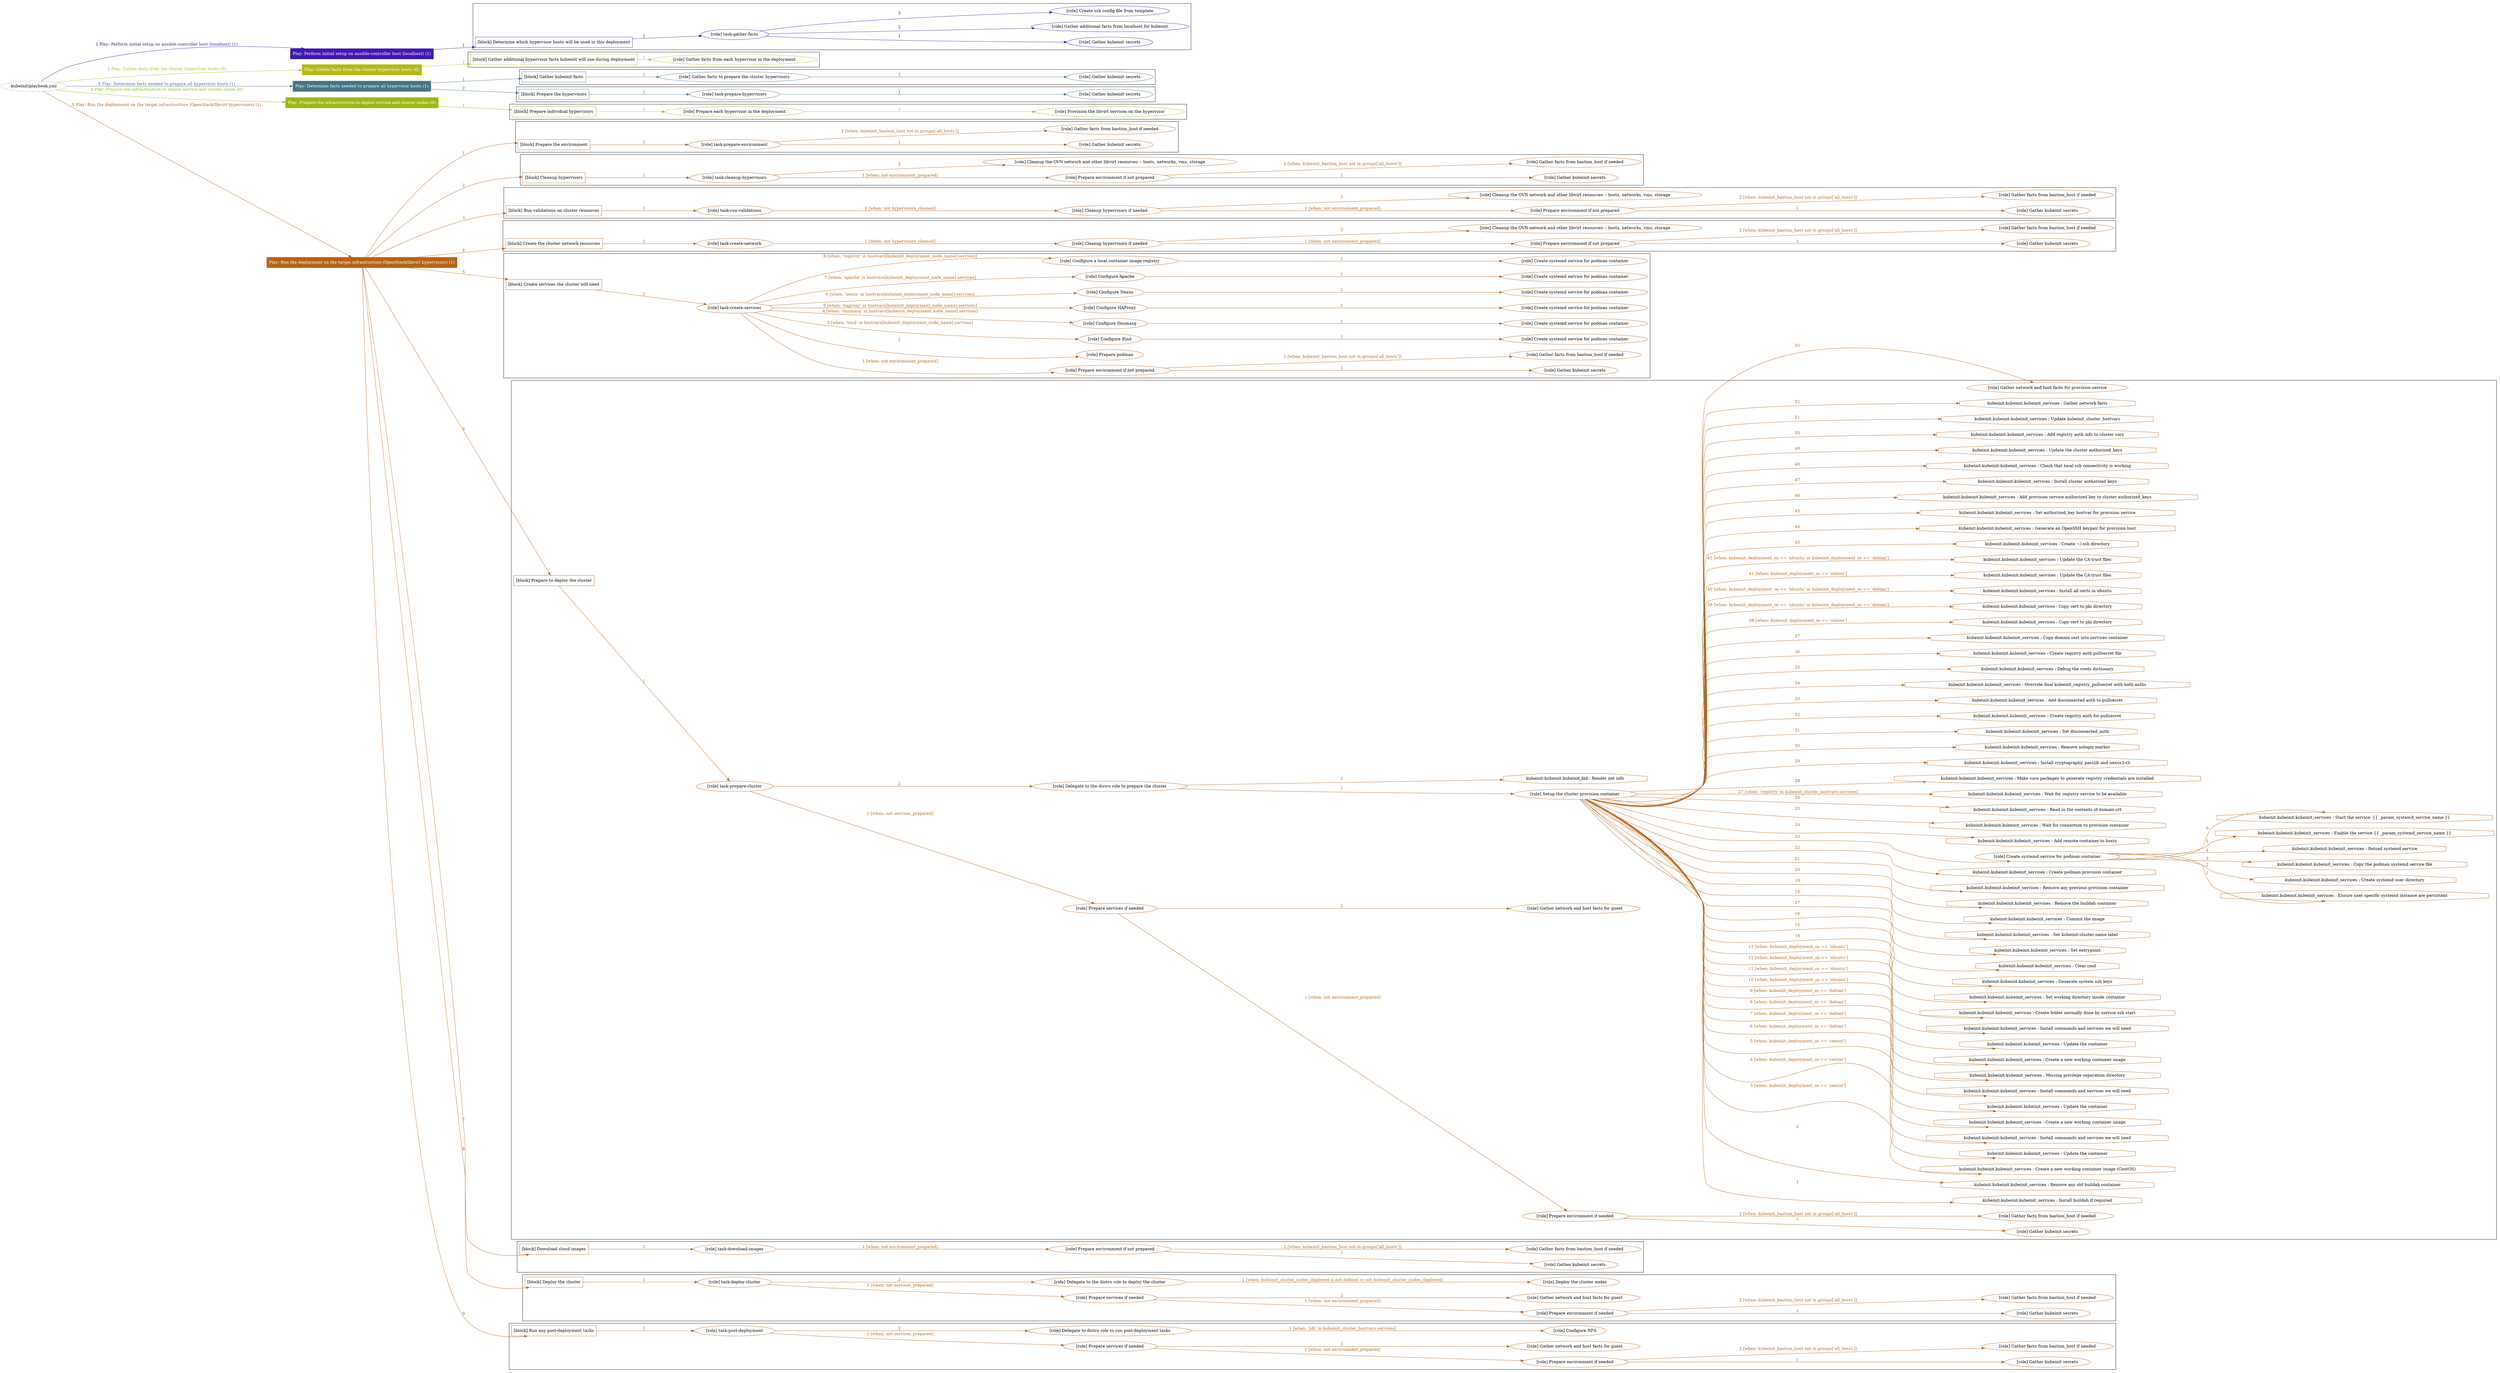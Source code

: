 digraph {
	graph [concentrate=true ordering=in rankdir=LR ratio=fill]
	edge [esep=5 sep=10]
	"kubeinit/playbook.yml" [URL="/home/runner/work/kubeinit/kubeinit/kubeinit/playbook.yml" id=playbook_ad3ae5d8 style=dotted]
	"kubeinit/playbook.yml" -> play_825738ae [label="1 Play: Perform initial setup on ansible-controller host (localhost) (1)" color="#4119b3" fontcolor="#4119b3" id=edge_play_825738ae labeltooltip="1 Play: Perform initial setup on ansible-controller host (localhost) (1)" tooltip="1 Play: Perform initial setup on ansible-controller host (localhost) (1)"]
	subgraph "Play: Perform initial setup on ansible-controller host (localhost) (1)" {
		play_825738ae [label="Play: Perform initial setup on ansible-controller host (localhost) (1)" URL="/home/runner/work/kubeinit/kubeinit/kubeinit/playbook.yml" color="#4119b3" fontcolor="#ffffff" id=play_825738ae shape=box style=filled tooltip=localhost]
		play_825738ae -> block_83bc9065 [label=1 color="#4119b3" fontcolor="#4119b3" id=edge_block_83bc9065 labeltooltip=1 tooltip=1]
		subgraph cluster_block_83bc9065 {
			block_83bc9065 [label="[block] Determine which hypervisor hosts will be used in this deployment" URL="/home/runner/work/kubeinit/kubeinit/kubeinit/playbook.yml" color="#4119b3" id=block_83bc9065 labeltooltip="Determine which hypervisor hosts will be used in this deployment" shape=box tooltip="Determine which hypervisor hosts will be used in this deployment"]
			block_83bc9065 -> role_0ba619b8 [label="1 " color="#4119b3" fontcolor="#4119b3" id=edge_role_0ba619b8 labeltooltip="1 " tooltip="1 "]
			subgraph "task-gather-facts" {
				role_0ba619b8 [label="[role] task-gather-facts" URL="/home/runner/work/kubeinit/kubeinit/kubeinit/playbook.yml" color="#4119b3" id=role_0ba619b8 tooltip="task-gather-facts"]
				role_0ba619b8 -> role_0c4bcda6 [label="1 " color="#4119b3" fontcolor="#4119b3" id=edge_role_0c4bcda6 labeltooltip="1 " tooltip="1 "]
				subgraph "Gather kubeinit secrets" {
					role_0c4bcda6 [label="[role] Gather kubeinit secrets" URL="/home/runner/.ansible/collections/ansible_collections/kubeinit/kubeinit/roles/kubeinit_prepare/tasks/build_hypervisors_group.yml" color="#4119b3" id=role_0c4bcda6 tooltip="Gather kubeinit secrets"]
				}
				role_0ba619b8 -> role_fb6bf3db [label="2 " color="#4119b3" fontcolor="#4119b3" id=edge_role_fb6bf3db labeltooltip="2 " tooltip="2 "]
				subgraph "Gather additional facts from localhost for kubeinit" {
					role_fb6bf3db [label="[role] Gather additional facts from localhost for kubeinit" URL="/home/runner/.ansible/collections/ansible_collections/kubeinit/kubeinit/roles/kubeinit_prepare/tasks/build_hypervisors_group.yml" color="#4119b3" id=role_fb6bf3db tooltip="Gather additional facts from localhost for kubeinit"]
				}
				role_0ba619b8 -> role_9f2fc6f9 [label="3 " color="#4119b3" fontcolor="#4119b3" id=edge_role_9f2fc6f9 labeltooltip="3 " tooltip="3 "]
				subgraph "Create ssh config file from template" {
					role_9f2fc6f9 [label="[role] Create ssh config file from template" URL="/home/runner/.ansible/collections/ansible_collections/kubeinit/kubeinit/roles/kubeinit_prepare/tasks/build_hypervisors_group.yml" color="#4119b3" id=role_9f2fc6f9 tooltip="Create ssh config file from template"]
				}
			}
		}
	}
	"kubeinit/playbook.yml" -> play_c2409405 [label="2 Play: Gather facts from the cluster hypervisor hosts (0)" color="#b7b813" fontcolor="#b7b813" id=edge_play_c2409405 labeltooltip="2 Play: Gather facts from the cluster hypervisor hosts (0)" tooltip="2 Play: Gather facts from the cluster hypervisor hosts (0)"]
	subgraph "Play: Gather facts from the cluster hypervisor hosts (0)" {
		play_c2409405 [label="Play: Gather facts from the cluster hypervisor hosts (0)" URL="/home/runner/work/kubeinit/kubeinit/kubeinit/playbook.yml" color="#b7b813" fontcolor="#ffffff" id=play_c2409405 shape=box style=filled tooltip="Play: Gather facts from the cluster hypervisor hosts (0)"]
		play_c2409405 -> block_ff129fb1 [label=1 color="#b7b813" fontcolor="#b7b813" id=edge_block_ff129fb1 labeltooltip=1 tooltip=1]
		subgraph cluster_block_ff129fb1 {
			block_ff129fb1 [label="[block] Gather additional hypervisor facts kubeinit will use during deployment" URL="/home/runner/work/kubeinit/kubeinit/kubeinit/playbook.yml" color="#b7b813" id=block_ff129fb1 labeltooltip="Gather additional hypervisor facts kubeinit will use during deployment" shape=box tooltip="Gather additional hypervisor facts kubeinit will use during deployment"]
			block_ff129fb1 -> role_e0d8eba5 [label="1 " color="#b7b813" fontcolor="#b7b813" id=edge_role_e0d8eba5 labeltooltip="1 " tooltip="1 "]
			subgraph "Gather facts from each hypervisor in the deployment" {
				role_e0d8eba5 [label="[role] Gather facts from each hypervisor in the deployment" URL="/home/runner/work/kubeinit/kubeinit/kubeinit/playbook.yml" color="#b7b813" id=role_e0d8eba5 tooltip="Gather facts from each hypervisor in the deployment"]
			}
		}
	}
	"kubeinit/playbook.yml" -> play_c3d74e7d [label="3 Play: Determine facts needed to prepare all hypervisor hosts (1)" color="#457487" fontcolor="#457487" id=edge_play_c3d74e7d labeltooltip="3 Play: Determine facts needed to prepare all hypervisor hosts (1)" tooltip="3 Play: Determine facts needed to prepare all hypervisor hosts (1)"]
	subgraph "Play: Determine facts needed to prepare all hypervisor hosts (1)" {
		play_c3d74e7d [label="Play: Determine facts needed to prepare all hypervisor hosts (1)" URL="/home/runner/work/kubeinit/kubeinit/kubeinit/playbook.yml" color="#457487" fontcolor="#ffffff" id=play_c3d74e7d shape=box style=filled tooltip=localhost]
		play_c3d74e7d -> block_0ef51153 [label=1 color="#457487" fontcolor="#457487" id=edge_block_0ef51153 labeltooltip=1 tooltip=1]
		subgraph cluster_block_0ef51153 {
			block_0ef51153 [label="[block] Gather kubeinit facts" URL="/home/runner/work/kubeinit/kubeinit/kubeinit/playbook.yml" color="#457487" id=block_0ef51153 labeltooltip="Gather kubeinit facts" shape=box tooltip="Gather kubeinit facts"]
			block_0ef51153 -> role_0f41b6f2 [label="1 " color="#457487" fontcolor="#457487" id=edge_role_0f41b6f2 labeltooltip="1 " tooltip="1 "]
			subgraph "Gather facts to prepare the cluster hypervisors" {
				role_0f41b6f2 [label="[role] Gather facts to prepare the cluster hypervisors" URL="/home/runner/work/kubeinit/kubeinit/kubeinit/playbook.yml" color="#457487" id=role_0f41b6f2 tooltip="Gather facts to prepare the cluster hypervisors"]
				role_0f41b6f2 -> role_913051b3 [label="1 " color="#457487" fontcolor="#457487" id=edge_role_913051b3 labeltooltip="1 " tooltip="1 "]
				subgraph "Gather kubeinit secrets" {
					role_913051b3 [label="[role] Gather kubeinit secrets" URL="/home/runner/.ansible/collections/ansible_collections/kubeinit/kubeinit/roles/kubeinit_prepare/tasks/gather_kubeinit_facts.yml" color="#457487" id=role_913051b3 tooltip="Gather kubeinit secrets"]
				}
			}
		}
		play_c3d74e7d -> block_a77552d7 [label=2 color="#457487" fontcolor="#457487" id=edge_block_a77552d7 labeltooltip=2 tooltip=2]
		subgraph cluster_block_a77552d7 {
			block_a77552d7 [label="[block] Prepare the hypervisors" URL="/home/runner/work/kubeinit/kubeinit/kubeinit/playbook.yml" color="#457487" id=block_a77552d7 labeltooltip="Prepare the hypervisors" shape=box tooltip="Prepare the hypervisors"]
			block_a77552d7 -> role_d0eabd46 [label="1 " color="#457487" fontcolor="#457487" id=edge_role_d0eabd46 labeltooltip="1 " tooltip="1 "]
			subgraph "task-prepare-hypervisors" {
				role_d0eabd46 [label="[role] task-prepare-hypervisors" URL="/home/runner/work/kubeinit/kubeinit/kubeinit/playbook.yml" color="#457487" id=role_d0eabd46 tooltip="task-prepare-hypervisors"]
				role_d0eabd46 -> role_35a17112 [label="1 " color="#457487" fontcolor="#457487" id=edge_role_35a17112 labeltooltip="1 " tooltip="1 "]
				subgraph "Gather kubeinit secrets" {
					role_35a17112 [label="[role] Gather kubeinit secrets" URL="/home/runner/.ansible/collections/ansible_collections/kubeinit/kubeinit/roles/kubeinit_prepare/tasks/gather_kubeinit_facts.yml" color="#457487" id=role_35a17112 tooltip="Gather kubeinit secrets"]
				}
			}
		}
	}
	"kubeinit/playbook.yml" -> play_fe7fdd1a [label="4 Play: Prepare the infrastructure to deploy service and cluster nodes (0)" color="#9bb913" fontcolor="#9bb913" id=edge_play_fe7fdd1a labeltooltip="4 Play: Prepare the infrastructure to deploy service and cluster nodes (0)" tooltip="4 Play: Prepare the infrastructure to deploy service and cluster nodes (0)"]
	subgraph "Play: Prepare the infrastructure to deploy service and cluster nodes (0)" {
		play_fe7fdd1a [label="Play: Prepare the infrastructure to deploy service and cluster nodes (0)" URL="/home/runner/work/kubeinit/kubeinit/kubeinit/playbook.yml" color="#9bb913" fontcolor="#ffffff" id=play_fe7fdd1a shape=box style=filled tooltip="Play: Prepare the infrastructure to deploy service and cluster nodes (0)"]
		play_fe7fdd1a -> block_3e37e83f [label=1 color="#9bb913" fontcolor="#9bb913" id=edge_block_3e37e83f labeltooltip=1 tooltip=1]
		subgraph cluster_block_3e37e83f {
			block_3e37e83f [label="[block] Prepare individual hypervisors" URL="/home/runner/work/kubeinit/kubeinit/kubeinit/playbook.yml" color="#9bb913" id=block_3e37e83f labeltooltip="Prepare individual hypervisors" shape=box tooltip="Prepare individual hypervisors"]
			block_3e37e83f -> role_3833113a [label="1 " color="#9bb913" fontcolor="#9bb913" id=edge_role_3833113a labeltooltip="1 " tooltip="1 "]
			subgraph "Prepare each hypervisor in the deployment" {
				role_3833113a [label="[role] Prepare each hypervisor in the deployment" URL="/home/runner/work/kubeinit/kubeinit/kubeinit/playbook.yml" color="#9bb913" id=role_3833113a tooltip="Prepare each hypervisor in the deployment"]
				role_3833113a -> role_8ed21f4b [label="1 " color="#9bb913" fontcolor="#9bb913" id=edge_role_8ed21f4b labeltooltip="1 " tooltip="1 "]
				subgraph "Provision the libvirt services on the hypervisor" {
					role_8ed21f4b [label="[role] Provision the libvirt services on the hypervisor" URL="/home/runner/.ansible/collections/ansible_collections/kubeinit/kubeinit/roles/kubeinit_prepare/tasks/prepare_hypervisor.yml" color="#9bb913" id=role_8ed21f4b tooltip="Provision the libvirt services on the hypervisor"]
				}
			}
		}
	}
	"kubeinit/playbook.yml" -> play_ce4806ef [label="5 Play: Run the deployment on the target infrastructure (OpenStack/libvirt hypervisors) (1)" color="#b76415" fontcolor="#b76415" id=edge_play_ce4806ef labeltooltip="5 Play: Run the deployment on the target infrastructure (OpenStack/libvirt hypervisors) (1)" tooltip="5 Play: Run the deployment on the target infrastructure (OpenStack/libvirt hypervisors) (1)"]
	subgraph "Play: Run the deployment on the target infrastructure (OpenStack/libvirt hypervisors) (1)" {
		play_ce4806ef [label="Play: Run the deployment on the target infrastructure (OpenStack/libvirt hypervisors) (1)" URL="/home/runner/work/kubeinit/kubeinit/kubeinit/playbook.yml" color="#b76415" fontcolor="#ffffff" id=play_ce4806ef shape=box style=filled tooltip=localhost]
		play_ce4806ef -> block_3715b7f0 [label=1 color="#b76415" fontcolor="#b76415" id=edge_block_3715b7f0 labeltooltip=1 tooltip=1]
		subgraph cluster_block_3715b7f0 {
			block_3715b7f0 [label="[block] Prepare the environment" URL="/home/runner/work/kubeinit/kubeinit/kubeinit/playbook.yml" color="#b76415" id=block_3715b7f0 labeltooltip="Prepare the environment" shape=box tooltip="Prepare the environment"]
			block_3715b7f0 -> role_067294b4 [label="1 " color="#b76415" fontcolor="#b76415" id=edge_role_067294b4 labeltooltip="1 " tooltip="1 "]
			subgraph "task-prepare-environment" {
				role_067294b4 [label="[role] task-prepare-environment" URL="/home/runner/work/kubeinit/kubeinit/kubeinit/playbook.yml" color="#b76415" id=role_067294b4 tooltip="task-prepare-environment"]
				role_067294b4 -> role_9d2a2313 [label="1 " color="#b76415" fontcolor="#b76415" id=edge_role_9d2a2313 labeltooltip="1 " tooltip="1 "]
				subgraph "Gather kubeinit secrets" {
					role_9d2a2313 [label="[role] Gather kubeinit secrets" URL="/home/runner/.ansible/collections/ansible_collections/kubeinit/kubeinit/roles/kubeinit_prepare/tasks/gather_kubeinit_facts.yml" color="#b76415" id=role_9d2a2313 tooltip="Gather kubeinit secrets"]
				}
				role_067294b4 -> role_9d29c14b [label="2 [when: kubeinit_bastion_host not in groups['all_hosts']]" color="#b76415" fontcolor="#b76415" id=edge_role_9d29c14b labeltooltip="2 [when: kubeinit_bastion_host not in groups['all_hosts']]" tooltip="2 [when: kubeinit_bastion_host not in groups['all_hosts']]"]
				subgraph "Gather facts from bastion_host if needed" {
					role_9d29c14b [label="[role] Gather facts from bastion_host if needed" URL="/home/runner/.ansible/collections/ansible_collections/kubeinit/kubeinit/roles/kubeinit_prepare/tasks/main.yml" color="#b76415" id=role_9d29c14b tooltip="Gather facts from bastion_host if needed"]
				}
			}
		}
		play_ce4806ef -> block_4b0f1e41 [label=2 color="#b76415" fontcolor="#b76415" id=edge_block_4b0f1e41 labeltooltip=2 tooltip=2]
		subgraph cluster_block_4b0f1e41 {
			block_4b0f1e41 [label="[block] Cleanup hypervisors" URL="/home/runner/work/kubeinit/kubeinit/kubeinit/playbook.yml" color="#b76415" id=block_4b0f1e41 labeltooltip="Cleanup hypervisors" shape=box tooltip="Cleanup hypervisors"]
			block_4b0f1e41 -> role_73f32821 [label="1 " color="#b76415" fontcolor="#b76415" id=edge_role_73f32821 labeltooltip="1 " tooltip="1 "]
			subgraph "task-cleanup-hypervisors" {
				role_73f32821 [label="[role] task-cleanup-hypervisors" URL="/home/runner/work/kubeinit/kubeinit/kubeinit/playbook.yml" color="#b76415" id=role_73f32821 tooltip="task-cleanup-hypervisors"]
				role_73f32821 -> role_5b6b5be9 [label="1 [when: not environment_prepared]" color="#b76415" fontcolor="#b76415" id=edge_role_5b6b5be9 labeltooltip="1 [when: not environment_prepared]" tooltip="1 [when: not environment_prepared]"]
				subgraph "Prepare environment if not prepared" {
					role_5b6b5be9 [label="[role] Prepare environment if not prepared" URL="/home/runner/.ansible/collections/ansible_collections/kubeinit/kubeinit/roles/kubeinit_libvirt/tasks/cleanup_hypervisors.yml" color="#b76415" id=role_5b6b5be9 tooltip="Prepare environment if not prepared"]
					role_5b6b5be9 -> role_888b83d5 [label="1 " color="#b76415" fontcolor="#b76415" id=edge_role_888b83d5 labeltooltip="1 " tooltip="1 "]
					subgraph "Gather kubeinit secrets" {
						role_888b83d5 [label="[role] Gather kubeinit secrets" URL="/home/runner/.ansible/collections/ansible_collections/kubeinit/kubeinit/roles/kubeinit_prepare/tasks/gather_kubeinit_facts.yml" color="#b76415" id=role_888b83d5 tooltip="Gather kubeinit secrets"]
					}
					role_5b6b5be9 -> role_a29b7c26 [label="2 [when: kubeinit_bastion_host not in groups['all_hosts']]" color="#b76415" fontcolor="#b76415" id=edge_role_a29b7c26 labeltooltip="2 [when: kubeinit_bastion_host not in groups['all_hosts']]" tooltip="2 [when: kubeinit_bastion_host not in groups['all_hosts']]"]
					subgraph "Gather facts from bastion_host if needed" {
						role_a29b7c26 [label="[role] Gather facts from bastion_host if needed" URL="/home/runner/.ansible/collections/ansible_collections/kubeinit/kubeinit/roles/kubeinit_prepare/tasks/main.yml" color="#b76415" id=role_a29b7c26 tooltip="Gather facts from bastion_host if needed"]
					}
				}
				role_73f32821 -> role_e31d5b8b [label="2 " color="#b76415" fontcolor="#b76415" id=edge_role_e31d5b8b labeltooltip="2 " tooltip="2 "]
				subgraph "Cleanup the OVN network and other libvirt resources -- hosts, networks, vms, storage" {
					role_e31d5b8b [label="[role] Cleanup the OVN network and other libvirt resources -- hosts, networks, vms, storage" URL="/home/runner/.ansible/collections/ansible_collections/kubeinit/kubeinit/roles/kubeinit_libvirt/tasks/cleanup_hypervisors.yml" color="#b76415" id=role_e31d5b8b tooltip="Cleanup the OVN network and other libvirt resources -- hosts, networks, vms, storage"]
				}
			}
		}
		play_ce4806ef -> block_ce4325e1 [label=3 color="#b76415" fontcolor="#b76415" id=edge_block_ce4325e1 labeltooltip=3 tooltip=3]
		subgraph cluster_block_ce4325e1 {
			block_ce4325e1 [label="[block] Run validations on cluster resources" URL="/home/runner/work/kubeinit/kubeinit/kubeinit/playbook.yml" color="#b76415" id=block_ce4325e1 labeltooltip="Run validations on cluster resources" shape=box tooltip="Run validations on cluster resources"]
			block_ce4325e1 -> role_ba7467f1 [label="1 " color="#b76415" fontcolor="#b76415" id=edge_role_ba7467f1 labeltooltip="1 " tooltip="1 "]
			subgraph "task-run-validations" {
				role_ba7467f1 [label="[role] task-run-validations" URL="/home/runner/work/kubeinit/kubeinit/kubeinit/playbook.yml" color="#b76415" id=role_ba7467f1 tooltip="task-run-validations"]
				role_ba7467f1 -> role_56d7d30c [label="1 [when: not hypervisors_cleaned]" color="#b76415" fontcolor="#b76415" id=edge_role_56d7d30c labeltooltip="1 [when: not hypervisors_cleaned]" tooltip="1 [when: not hypervisors_cleaned]"]
				subgraph "Cleanup hypervisors if needed" {
					role_56d7d30c [label="[role] Cleanup hypervisors if needed" URL="/home/runner/.ansible/collections/ansible_collections/kubeinit/kubeinit/roles/kubeinit_validations/tasks/main.yml" color="#b76415" id=role_56d7d30c tooltip="Cleanup hypervisors if needed"]
					role_56d7d30c -> role_342b2e01 [label="1 [when: not environment_prepared]" color="#b76415" fontcolor="#b76415" id=edge_role_342b2e01 labeltooltip="1 [when: not environment_prepared]" tooltip="1 [when: not environment_prepared]"]
					subgraph "Prepare environment if not prepared" {
						role_342b2e01 [label="[role] Prepare environment if not prepared" URL="/home/runner/.ansible/collections/ansible_collections/kubeinit/kubeinit/roles/kubeinit_libvirt/tasks/cleanup_hypervisors.yml" color="#b76415" id=role_342b2e01 tooltip="Prepare environment if not prepared"]
						role_342b2e01 -> role_b221fb05 [label="1 " color="#b76415" fontcolor="#b76415" id=edge_role_b221fb05 labeltooltip="1 " tooltip="1 "]
						subgraph "Gather kubeinit secrets" {
							role_b221fb05 [label="[role] Gather kubeinit secrets" URL="/home/runner/.ansible/collections/ansible_collections/kubeinit/kubeinit/roles/kubeinit_prepare/tasks/gather_kubeinit_facts.yml" color="#b76415" id=role_b221fb05 tooltip="Gather kubeinit secrets"]
						}
						role_342b2e01 -> role_7970c830 [label="2 [when: kubeinit_bastion_host not in groups['all_hosts']]" color="#b76415" fontcolor="#b76415" id=edge_role_7970c830 labeltooltip="2 [when: kubeinit_bastion_host not in groups['all_hosts']]" tooltip="2 [when: kubeinit_bastion_host not in groups['all_hosts']]"]
						subgraph "Gather facts from bastion_host if needed" {
							role_7970c830 [label="[role] Gather facts from bastion_host if needed" URL="/home/runner/.ansible/collections/ansible_collections/kubeinit/kubeinit/roles/kubeinit_prepare/tasks/main.yml" color="#b76415" id=role_7970c830 tooltip="Gather facts from bastion_host if needed"]
						}
					}
					role_56d7d30c -> role_f3ea7957 [label="2 " color="#b76415" fontcolor="#b76415" id=edge_role_f3ea7957 labeltooltip="2 " tooltip="2 "]
					subgraph "Cleanup the OVN network and other libvirt resources -- hosts, networks, vms, storage" {
						role_f3ea7957 [label="[role] Cleanup the OVN network and other libvirt resources -- hosts, networks, vms, storage" URL="/home/runner/.ansible/collections/ansible_collections/kubeinit/kubeinit/roles/kubeinit_libvirt/tasks/cleanup_hypervisors.yml" color="#b76415" id=role_f3ea7957 tooltip="Cleanup the OVN network and other libvirt resources -- hosts, networks, vms, storage"]
					}
				}
			}
		}
		play_ce4806ef -> block_f2ba54f8 [label=4 color="#b76415" fontcolor="#b76415" id=edge_block_f2ba54f8 labeltooltip=4 tooltip=4]
		subgraph cluster_block_f2ba54f8 {
			block_f2ba54f8 [label="[block] Create the cluster network resources" URL="/home/runner/work/kubeinit/kubeinit/kubeinit/playbook.yml" color="#b76415" id=block_f2ba54f8 labeltooltip="Create the cluster network resources" shape=box tooltip="Create the cluster network resources"]
			block_f2ba54f8 -> role_0dcc76a4 [label="1 " color="#b76415" fontcolor="#b76415" id=edge_role_0dcc76a4 labeltooltip="1 " tooltip="1 "]
			subgraph "task-create-network" {
				role_0dcc76a4 [label="[role] task-create-network" URL="/home/runner/work/kubeinit/kubeinit/kubeinit/playbook.yml" color="#b76415" id=role_0dcc76a4 tooltip="task-create-network"]
				role_0dcc76a4 -> role_f913998e [label="1 [when: not hypervisors_cleaned]" color="#b76415" fontcolor="#b76415" id=edge_role_f913998e labeltooltip="1 [when: not hypervisors_cleaned]" tooltip="1 [when: not hypervisors_cleaned]"]
				subgraph "Cleanup hypervisors if needed" {
					role_f913998e [label="[role] Cleanup hypervisors if needed" URL="/home/runner/.ansible/collections/ansible_collections/kubeinit/kubeinit/roles/kubeinit_libvirt/tasks/create_network.yml" color="#b76415" id=role_f913998e tooltip="Cleanup hypervisors if needed"]
					role_f913998e -> role_cb4fd2bb [label="1 [when: not environment_prepared]" color="#b76415" fontcolor="#b76415" id=edge_role_cb4fd2bb labeltooltip="1 [when: not environment_prepared]" tooltip="1 [when: not environment_prepared]"]
					subgraph "Prepare environment if not prepared" {
						role_cb4fd2bb [label="[role] Prepare environment if not prepared" URL="/home/runner/.ansible/collections/ansible_collections/kubeinit/kubeinit/roles/kubeinit_libvirt/tasks/cleanup_hypervisors.yml" color="#b76415" id=role_cb4fd2bb tooltip="Prepare environment if not prepared"]
						role_cb4fd2bb -> role_bb596d86 [label="1 " color="#b76415" fontcolor="#b76415" id=edge_role_bb596d86 labeltooltip="1 " tooltip="1 "]
						subgraph "Gather kubeinit secrets" {
							role_bb596d86 [label="[role] Gather kubeinit secrets" URL="/home/runner/.ansible/collections/ansible_collections/kubeinit/kubeinit/roles/kubeinit_prepare/tasks/gather_kubeinit_facts.yml" color="#b76415" id=role_bb596d86 tooltip="Gather kubeinit secrets"]
						}
						role_cb4fd2bb -> role_60f532f1 [label="2 [when: kubeinit_bastion_host not in groups['all_hosts']]" color="#b76415" fontcolor="#b76415" id=edge_role_60f532f1 labeltooltip="2 [when: kubeinit_bastion_host not in groups['all_hosts']]" tooltip="2 [when: kubeinit_bastion_host not in groups['all_hosts']]"]
						subgraph "Gather facts from bastion_host if needed" {
							role_60f532f1 [label="[role] Gather facts from bastion_host if needed" URL="/home/runner/.ansible/collections/ansible_collections/kubeinit/kubeinit/roles/kubeinit_prepare/tasks/main.yml" color="#b76415" id=role_60f532f1 tooltip="Gather facts from bastion_host if needed"]
						}
					}
					role_f913998e -> role_e69e0407 [label="2 " color="#b76415" fontcolor="#b76415" id=edge_role_e69e0407 labeltooltip="2 " tooltip="2 "]
					subgraph "Cleanup the OVN network and other libvirt resources -- hosts, networks, vms, storage" {
						role_e69e0407 [label="[role] Cleanup the OVN network and other libvirt resources -- hosts, networks, vms, storage" URL="/home/runner/.ansible/collections/ansible_collections/kubeinit/kubeinit/roles/kubeinit_libvirt/tasks/cleanup_hypervisors.yml" color="#b76415" id=role_e69e0407 tooltip="Cleanup the OVN network and other libvirt resources -- hosts, networks, vms, storage"]
					}
				}
			}
		}
		play_ce4806ef -> block_0f11f953 [label=5 color="#b76415" fontcolor="#b76415" id=edge_block_0f11f953 labeltooltip=5 tooltip=5]
		subgraph cluster_block_0f11f953 {
			block_0f11f953 [label="[block] Create services the cluster will need" URL="/home/runner/work/kubeinit/kubeinit/kubeinit/playbook.yml" color="#b76415" id=block_0f11f953 labeltooltip="Create services the cluster will need" shape=box tooltip="Create services the cluster will need"]
			block_0f11f953 -> role_4b949eb5 [label="1 " color="#b76415" fontcolor="#b76415" id=edge_role_4b949eb5 labeltooltip="1 " tooltip="1 "]
			subgraph "task-create-services" {
				role_4b949eb5 [label="[role] task-create-services" URL="/home/runner/work/kubeinit/kubeinit/kubeinit/playbook.yml" color="#b76415" id=role_4b949eb5 tooltip="task-create-services"]
				role_4b949eb5 -> role_6a3f12b7 [label="1 [when: not environment_prepared]" color="#b76415" fontcolor="#b76415" id=edge_role_6a3f12b7 labeltooltip="1 [when: not environment_prepared]" tooltip="1 [when: not environment_prepared]"]
				subgraph "Prepare environment if not prepared" {
					role_6a3f12b7 [label="[role] Prepare environment if not prepared" URL="/home/runner/.ansible/collections/ansible_collections/kubeinit/kubeinit/roles/kubeinit_services/tasks/main.yml" color="#b76415" id=role_6a3f12b7 tooltip="Prepare environment if not prepared"]
					role_6a3f12b7 -> role_d511be83 [label="1 " color="#b76415" fontcolor="#b76415" id=edge_role_d511be83 labeltooltip="1 " tooltip="1 "]
					subgraph "Gather kubeinit secrets" {
						role_d511be83 [label="[role] Gather kubeinit secrets" URL="/home/runner/.ansible/collections/ansible_collections/kubeinit/kubeinit/roles/kubeinit_prepare/tasks/gather_kubeinit_facts.yml" color="#b76415" id=role_d511be83 tooltip="Gather kubeinit secrets"]
					}
					role_6a3f12b7 -> role_9ccef7d3 [label="2 [when: kubeinit_bastion_host not in groups['all_hosts']]" color="#b76415" fontcolor="#b76415" id=edge_role_9ccef7d3 labeltooltip="2 [when: kubeinit_bastion_host not in groups['all_hosts']]" tooltip="2 [when: kubeinit_bastion_host not in groups['all_hosts']]"]
					subgraph "Gather facts from bastion_host if needed" {
						role_9ccef7d3 [label="[role] Gather facts from bastion_host if needed" URL="/home/runner/.ansible/collections/ansible_collections/kubeinit/kubeinit/roles/kubeinit_prepare/tasks/main.yml" color="#b76415" id=role_9ccef7d3 tooltip="Gather facts from bastion_host if needed"]
					}
				}
				role_4b949eb5 -> role_ce6d9ba6 [label="2 " color="#b76415" fontcolor="#b76415" id=edge_role_ce6d9ba6 labeltooltip="2 " tooltip="2 "]
				subgraph "Prepare podman" {
					role_ce6d9ba6 [label="[role] Prepare podman" URL="/home/runner/.ansible/collections/ansible_collections/kubeinit/kubeinit/roles/kubeinit_services/tasks/00_create_service_pod.yml" color="#b76415" id=role_ce6d9ba6 tooltip="Prepare podman"]
				}
				role_4b949eb5 -> role_bc2ce55b [label="3 [when: 'bind' in hostvars[kubeinit_deployment_node_name].services]" color="#b76415" fontcolor="#b76415" id=edge_role_bc2ce55b labeltooltip="3 [when: 'bind' in hostvars[kubeinit_deployment_node_name].services]" tooltip="3 [when: 'bind' in hostvars[kubeinit_deployment_node_name].services]"]
				subgraph "Configure Bind" {
					role_bc2ce55b [label="[role] Configure Bind" URL="/home/runner/.ansible/collections/ansible_collections/kubeinit/kubeinit/roles/kubeinit_services/tasks/start_services_containers.yml" color="#b76415" id=role_bc2ce55b tooltip="Configure Bind"]
					role_bc2ce55b -> role_36146ab8 [label="1 " color="#b76415" fontcolor="#b76415" id=edge_role_36146ab8 labeltooltip="1 " tooltip="1 "]
					subgraph "Create systemd service for podman container" {
						role_36146ab8 [label="[role] Create systemd service for podman container" URL="/home/runner/.ansible/collections/ansible_collections/kubeinit/kubeinit/roles/kubeinit_bind/tasks/main.yml" color="#b76415" id=role_36146ab8 tooltip="Create systemd service for podman container"]
					}
				}
				role_4b949eb5 -> role_8dcbd032 [label="4 [when: 'dnsmasq' in hostvars[kubeinit_deployment_node_name].services]" color="#b76415" fontcolor="#b76415" id=edge_role_8dcbd032 labeltooltip="4 [when: 'dnsmasq' in hostvars[kubeinit_deployment_node_name].services]" tooltip="4 [when: 'dnsmasq' in hostvars[kubeinit_deployment_node_name].services]"]
				subgraph "Configure Dnsmasq" {
					role_8dcbd032 [label="[role] Configure Dnsmasq" URL="/home/runner/.ansible/collections/ansible_collections/kubeinit/kubeinit/roles/kubeinit_services/tasks/start_services_containers.yml" color="#b76415" id=role_8dcbd032 tooltip="Configure Dnsmasq"]
					role_8dcbd032 -> role_0c42ee70 [label="1 " color="#b76415" fontcolor="#b76415" id=edge_role_0c42ee70 labeltooltip="1 " tooltip="1 "]
					subgraph "Create systemd service for podman container" {
						role_0c42ee70 [label="[role] Create systemd service for podman container" URL="/home/runner/.ansible/collections/ansible_collections/kubeinit/kubeinit/roles/kubeinit_dnsmasq/tasks/main.yml" color="#b76415" id=role_0c42ee70 tooltip="Create systemd service for podman container"]
					}
				}
				role_4b949eb5 -> role_fcc862ca [label="5 [when: 'haproxy' in hostvars[kubeinit_deployment_node_name].services]" color="#b76415" fontcolor="#b76415" id=edge_role_fcc862ca labeltooltip="5 [when: 'haproxy' in hostvars[kubeinit_deployment_node_name].services]" tooltip="5 [when: 'haproxy' in hostvars[kubeinit_deployment_node_name].services]"]
				subgraph "Configure HAProxy" {
					role_fcc862ca [label="[role] Configure HAProxy" URL="/home/runner/.ansible/collections/ansible_collections/kubeinit/kubeinit/roles/kubeinit_services/tasks/start_services_containers.yml" color="#b76415" id=role_fcc862ca tooltip="Configure HAProxy"]
					role_fcc862ca -> role_76244a98 [label="1 " color="#b76415" fontcolor="#b76415" id=edge_role_76244a98 labeltooltip="1 " tooltip="1 "]
					subgraph "Create systemd service for podman container" {
						role_76244a98 [label="[role] Create systemd service for podman container" URL="/home/runner/.ansible/collections/ansible_collections/kubeinit/kubeinit/roles/kubeinit_haproxy/tasks/main.yml" color="#b76415" id=role_76244a98 tooltip="Create systemd service for podman container"]
					}
				}
				role_4b949eb5 -> role_815a2dcd [label="6 [when: 'nexus' in hostvars[kubeinit_deployment_node_name].services]" color="#b76415" fontcolor="#b76415" id=edge_role_815a2dcd labeltooltip="6 [when: 'nexus' in hostvars[kubeinit_deployment_node_name].services]" tooltip="6 [when: 'nexus' in hostvars[kubeinit_deployment_node_name].services]"]
				subgraph "Configure Nexus" {
					role_815a2dcd [label="[role] Configure Nexus" URL="/home/runner/.ansible/collections/ansible_collections/kubeinit/kubeinit/roles/kubeinit_services/tasks/start_services_containers.yml" color="#b76415" id=role_815a2dcd tooltip="Configure Nexus"]
					role_815a2dcd -> role_8284a131 [label="1 " color="#b76415" fontcolor="#b76415" id=edge_role_8284a131 labeltooltip="1 " tooltip="1 "]
					subgraph "Create systemd service for podman container" {
						role_8284a131 [label="[role] Create systemd service for podman container" URL="/home/runner/.ansible/collections/ansible_collections/kubeinit/kubeinit/roles/kubeinit_nexus/tasks/main.yml" color="#b76415" id=role_8284a131 tooltip="Create systemd service for podman container"]
					}
				}
				role_4b949eb5 -> role_441e794a [label="7 [when: 'apache' in hostvars[kubeinit_deployment_node_name].services]" color="#b76415" fontcolor="#b76415" id=edge_role_441e794a labeltooltip="7 [when: 'apache' in hostvars[kubeinit_deployment_node_name].services]" tooltip="7 [when: 'apache' in hostvars[kubeinit_deployment_node_name].services]"]
				subgraph "Configure Apache" {
					role_441e794a [label="[role] Configure Apache" URL="/home/runner/.ansible/collections/ansible_collections/kubeinit/kubeinit/roles/kubeinit_services/tasks/start_services_containers.yml" color="#b76415" id=role_441e794a tooltip="Configure Apache"]
					role_441e794a -> role_4c2c1f89 [label="1 " color="#b76415" fontcolor="#b76415" id=edge_role_4c2c1f89 labeltooltip="1 " tooltip="1 "]
					subgraph "Create systemd service for podman container" {
						role_4c2c1f89 [label="[role] Create systemd service for podman container" URL="/home/runner/.ansible/collections/ansible_collections/kubeinit/kubeinit/roles/kubeinit_apache/tasks/main.yml" color="#b76415" id=role_4c2c1f89 tooltip="Create systemd service for podman container"]
					}
				}
				role_4b949eb5 -> role_93a34cf6 [label="8 [when: 'registry' in hostvars[kubeinit_deployment_node_name].services]" color="#b76415" fontcolor="#b76415" id=edge_role_93a34cf6 labeltooltip="8 [when: 'registry' in hostvars[kubeinit_deployment_node_name].services]" tooltip="8 [when: 'registry' in hostvars[kubeinit_deployment_node_name].services]"]
				subgraph "Configure a local container image registry" {
					role_93a34cf6 [label="[role] Configure a local container image registry" URL="/home/runner/.ansible/collections/ansible_collections/kubeinit/kubeinit/roles/kubeinit_services/tasks/start_services_containers.yml" color="#b76415" id=role_93a34cf6 tooltip="Configure a local container image registry"]
					role_93a34cf6 -> role_8c0b7e53 [label="1 " color="#b76415" fontcolor="#b76415" id=edge_role_8c0b7e53 labeltooltip="1 " tooltip="1 "]
					subgraph "Create systemd service for podman container" {
						role_8c0b7e53 [label="[role] Create systemd service for podman container" URL="/home/runner/.ansible/collections/ansible_collections/kubeinit/kubeinit/roles/kubeinit_registry/tasks/main.yml" color="#b76415" id=role_8c0b7e53 tooltip="Create systemd service for podman container"]
					}
				}
			}
		}
		play_ce4806ef -> block_f8d69bc3 [label=6 color="#b76415" fontcolor="#b76415" id=edge_block_f8d69bc3 labeltooltip=6 tooltip=6]
		subgraph cluster_block_f8d69bc3 {
			block_f8d69bc3 [label="[block] Prepare to deploy the cluster" URL="/home/runner/work/kubeinit/kubeinit/kubeinit/playbook.yml" color="#b76415" id=block_f8d69bc3 labeltooltip="Prepare to deploy the cluster" shape=box tooltip="Prepare to deploy the cluster"]
			block_f8d69bc3 -> role_3ea226a2 [label="1 " color="#b76415" fontcolor="#b76415" id=edge_role_3ea226a2 labeltooltip="1 " tooltip="1 "]
			subgraph "task-prepare-cluster" {
				role_3ea226a2 [label="[role] task-prepare-cluster" URL="/home/runner/work/kubeinit/kubeinit/kubeinit/playbook.yml" color="#b76415" id=role_3ea226a2 tooltip="task-prepare-cluster"]
				role_3ea226a2 -> role_c7edf43b [label="1 [when: not services_prepared]" color="#b76415" fontcolor="#b76415" id=edge_role_c7edf43b labeltooltip="1 [when: not services_prepared]" tooltip="1 [when: not services_prepared]"]
				subgraph "Prepare services if needed" {
					role_c7edf43b [label="[role] Prepare services if needed" URL="/home/runner/.ansible/collections/ansible_collections/kubeinit/kubeinit/roles/kubeinit_prepare/tasks/prepare_cluster.yml" color="#b76415" id=role_c7edf43b tooltip="Prepare services if needed"]
					role_c7edf43b -> role_2ae1774c [label="1 [when: not environment_prepared]" color="#b76415" fontcolor="#b76415" id=edge_role_2ae1774c labeltooltip="1 [when: not environment_prepared]" tooltip="1 [when: not environment_prepared]"]
					subgraph "Prepare environment if needed" {
						role_2ae1774c [label="[role] Prepare environment if needed" URL="/home/runner/.ansible/collections/ansible_collections/kubeinit/kubeinit/roles/kubeinit_services/tasks/prepare_services.yml" color="#b76415" id=role_2ae1774c tooltip="Prepare environment if needed"]
						role_2ae1774c -> role_3dc1b806 [label="1 " color="#b76415" fontcolor="#b76415" id=edge_role_3dc1b806 labeltooltip="1 " tooltip="1 "]
						subgraph "Gather kubeinit secrets" {
							role_3dc1b806 [label="[role] Gather kubeinit secrets" URL="/home/runner/.ansible/collections/ansible_collections/kubeinit/kubeinit/roles/kubeinit_prepare/tasks/gather_kubeinit_facts.yml" color="#b76415" id=role_3dc1b806 tooltip="Gather kubeinit secrets"]
						}
						role_2ae1774c -> role_8f7da1fc [label="2 [when: kubeinit_bastion_host not in groups['all_hosts']]" color="#b76415" fontcolor="#b76415" id=edge_role_8f7da1fc labeltooltip="2 [when: kubeinit_bastion_host not in groups['all_hosts']]" tooltip="2 [when: kubeinit_bastion_host not in groups['all_hosts']]"]
						subgraph "Gather facts from bastion_host if needed" {
							role_8f7da1fc [label="[role] Gather facts from bastion_host if needed" URL="/home/runner/.ansible/collections/ansible_collections/kubeinit/kubeinit/roles/kubeinit_prepare/tasks/main.yml" color="#b76415" id=role_8f7da1fc tooltip="Gather facts from bastion_host if needed"]
						}
					}
					role_c7edf43b -> role_37d4c19f [label="2 " color="#b76415" fontcolor="#b76415" id=edge_role_37d4c19f labeltooltip="2 " tooltip="2 "]
					subgraph "Gather network and host facts for guest" {
						role_37d4c19f [label="[role] Gather network and host facts for guest" URL="/home/runner/.ansible/collections/ansible_collections/kubeinit/kubeinit/roles/kubeinit_services/tasks/prepare_services.yml" color="#b76415" id=role_37d4c19f tooltip="Gather network and host facts for guest"]
					}
				}
				role_3ea226a2 -> role_d00ad75e [label="2 " color="#b76415" fontcolor="#b76415" id=edge_role_d00ad75e labeltooltip="2 " tooltip="2 "]
				subgraph "Delegate to the distro role to prepare the cluster" {
					role_d00ad75e [label="[role] Delegate to the distro role to prepare the cluster" URL="/home/runner/.ansible/collections/ansible_collections/kubeinit/kubeinit/roles/kubeinit_prepare/tasks/prepare_cluster.yml" color="#b76415" id=role_d00ad75e tooltip="Delegate to the distro role to prepare the cluster"]
					role_d00ad75e -> role_0a70d8bd [label="1 " color="#b76415" fontcolor="#b76415" id=edge_role_0a70d8bd labeltooltip="1 " tooltip="1 "]
					subgraph "Setup the cluster provision container" {
						role_0a70d8bd [label="[role] Setup the cluster provision container" URL="/home/runner/.ansible/collections/ansible_collections/kubeinit/kubeinit/roles/kubeinit_kid/tasks/prepare_cluster.yml" color="#b76415" id=role_0a70d8bd tooltip="Setup the cluster provision container"]
						task_d092357f [label="kubeinit.kubeinit.kubeinit_services : Install buildah if required" URL="/home/runner/.ansible/collections/ansible_collections/kubeinit/kubeinit/roles/kubeinit_services/tasks/create_provision_container.yml" color="#b76415" id=task_d092357f shape=octagon tooltip="kubeinit.kubeinit.kubeinit_services : Install buildah if required"]
						role_0a70d8bd -> task_d092357f [label="1 " color="#b76415" fontcolor="#b76415" id=edge_task_d092357f labeltooltip="1 " tooltip="1 "]
						task_58e4ee6e [label="kubeinit.kubeinit.kubeinit_services : Remove any old buildah container" URL="/home/runner/.ansible/collections/ansible_collections/kubeinit/kubeinit/roles/kubeinit_services/tasks/create_provision_container.yml" color="#b76415" id=task_58e4ee6e shape=octagon tooltip="kubeinit.kubeinit.kubeinit_services : Remove any old buildah container"]
						role_0a70d8bd -> task_58e4ee6e [label="2 " color="#b76415" fontcolor="#b76415" id=edge_task_58e4ee6e labeltooltip="2 " tooltip="2 "]
						task_4a062292 [label="kubeinit.kubeinit.kubeinit_services : Create a new working container image (CentOS)" URL="/home/runner/.ansible/collections/ansible_collections/kubeinit/kubeinit/roles/kubeinit_services/tasks/create_provision_container.yml" color="#b76415" id=task_4a062292 shape=octagon tooltip="kubeinit.kubeinit.kubeinit_services : Create a new working container image (CentOS)"]
						role_0a70d8bd -> task_4a062292 [label="3 [when: kubeinit_deployment_os == 'centos']" color="#b76415" fontcolor="#b76415" id=edge_task_4a062292 labeltooltip="3 [when: kubeinit_deployment_os == 'centos']" tooltip="3 [when: kubeinit_deployment_os == 'centos']"]
						task_230436e5 [label="kubeinit.kubeinit.kubeinit_services : Update the container" URL="/home/runner/.ansible/collections/ansible_collections/kubeinit/kubeinit/roles/kubeinit_services/tasks/create_provision_container.yml" color="#b76415" id=task_230436e5 shape=octagon tooltip="kubeinit.kubeinit.kubeinit_services : Update the container"]
						role_0a70d8bd -> task_230436e5 [label="4 [when: kubeinit_deployment_os == 'centos']" color="#b76415" fontcolor="#b76415" id=edge_task_230436e5 labeltooltip="4 [when: kubeinit_deployment_os == 'centos']" tooltip="4 [when: kubeinit_deployment_os == 'centos']"]
						task_befa51ce [label="kubeinit.kubeinit.kubeinit_services : Install commands and services we will need" URL="/home/runner/.ansible/collections/ansible_collections/kubeinit/kubeinit/roles/kubeinit_services/tasks/create_provision_container.yml" color="#b76415" id=task_befa51ce shape=octagon tooltip="kubeinit.kubeinit.kubeinit_services : Install commands and services we will need"]
						role_0a70d8bd -> task_befa51ce [label="5 [when: kubeinit_deployment_os == 'centos']" color="#b76415" fontcolor="#b76415" id=edge_task_befa51ce labeltooltip="5 [when: kubeinit_deployment_os == 'centos']" tooltip="5 [when: kubeinit_deployment_os == 'centos']"]
						task_0ae979f2 [label="kubeinit.kubeinit.kubeinit_services : Create a new working container image" URL="/home/runner/.ansible/collections/ansible_collections/kubeinit/kubeinit/roles/kubeinit_services/tasks/create_provision_container.yml" color="#b76415" id=task_0ae979f2 shape=octagon tooltip="kubeinit.kubeinit.kubeinit_services : Create a new working container image"]
						role_0a70d8bd -> task_0ae979f2 [label="6 [when: kubeinit_deployment_os == 'debian']" color="#b76415" fontcolor="#b76415" id=edge_task_0ae979f2 labeltooltip="6 [when: kubeinit_deployment_os == 'debian']" tooltip="6 [when: kubeinit_deployment_os == 'debian']"]
						task_1a3ac75d [label="kubeinit.kubeinit.kubeinit_services : Update the container" URL="/home/runner/.ansible/collections/ansible_collections/kubeinit/kubeinit/roles/kubeinit_services/tasks/create_provision_container.yml" color="#b76415" id=task_1a3ac75d shape=octagon tooltip="kubeinit.kubeinit.kubeinit_services : Update the container"]
						role_0a70d8bd -> task_1a3ac75d [label="7 [when: kubeinit_deployment_os == 'debian']" color="#b76415" fontcolor="#b76415" id=edge_task_1a3ac75d labeltooltip="7 [when: kubeinit_deployment_os == 'debian']" tooltip="7 [when: kubeinit_deployment_os == 'debian']"]
						task_e3340110 [label="kubeinit.kubeinit.kubeinit_services : Install commands and services we will need" URL="/home/runner/.ansible/collections/ansible_collections/kubeinit/kubeinit/roles/kubeinit_services/tasks/create_provision_container.yml" color="#b76415" id=task_e3340110 shape=octagon tooltip="kubeinit.kubeinit.kubeinit_services : Install commands and services we will need"]
						role_0a70d8bd -> task_e3340110 [label="8 [when: kubeinit_deployment_os == 'debian']" color="#b76415" fontcolor="#b76415" id=edge_task_e3340110 labeltooltip="8 [when: kubeinit_deployment_os == 'debian']" tooltip="8 [when: kubeinit_deployment_os == 'debian']"]
						task_9e855e14 [label="kubeinit.kubeinit.kubeinit_services : Missing privilege separation directory" URL="/home/runner/.ansible/collections/ansible_collections/kubeinit/kubeinit/roles/kubeinit_services/tasks/create_provision_container.yml" color="#b76415" id=task_9e855e14 shape=octagon tooltip="kubeinit.kubeinit.kubeinit_services : Missing privilege separation directory"]
						role_0a70d8bd -> task_9e855e14 [label="9 [when: kubeinit_deployment_os == 'debian']" color="#b76415" fontcolor="#b76415" id=edge_task_9e855e14 labeltooltip="9 [when: kubeinit_deployment_os == 'debian']" tooltip="9 [when: kubeinit_deployment_os == 'debian']"]
						task_0d161b4f [label="kubeinit.kubeinit.kubeinit_services : Create a new working container image" URL="/home/runner/.ansible/collections/ansible_collections/kubeinit/kubeinit/roles/kubeinit_services/tasks/create_provision_container.yml" color="#b76415" id=task_0d161b4f shape=octagon tooltip="kubeinit.kubeinit.kubeinit_services : Create a new working container image"]
						role_0a70d8bd -> task_0d161b4f [label="10 [when: kubeinit_deployment_os == 'ubuntu']" color="#b76415" fontcolor="#b76415" id=edge_task_0d161b4f labeltooltip="10 [when: kubeinit_deployment_os == 'ubuntu']" tooltip="10 [when: kubeinit_deployment_os == 'ubuntu']"]
						task_b723be03 [label="kubeinit.kubeinit.kubeinit_services : Update the container" URL="/home/runner/.ansible/collections/ansible_collections/kubeinit/kubeinit/roles/kubeinit_services/tasks/create_provision_container.yml" color="#b76415" id=task_b723be03 shape=octagon tooltip="kubeinit.kubeinit.kubeinit_services : Update the container"]
						role_0a70d8bd -> task_b723be03 [label="11 [when: kubeinit_deployment_os == 'ubuntu']" color="#b76415" fontcolor="#b76415" id=edge_task_b723be03 labeltooltip="11 [when: kubeinit_deployment_os == 'ubuntu']" tooltip="11 [when: kubeinit_deployment_os == 'ubuntu']"]
						task_2e510c0d [label="kubeinit.kubeinit.kubeinit_services : Install commands and services we will need" URL="/home/runner/.ansible/collections/ansible_collections/kubeinit/kubeinit/roles/kubeinit_services/tasks/create_provision_container.yml" color="#b76415" id=task_2e510c0d shape=octagon tooltip="kubeinit.kubeinit.kubeinit_services : Install commands and services we will need"]
						role_0a70d8bd -> task_2e510c0d [label="12 [when: kubeinit_deployment_os == 'ubuntu']" color="#b76415" fontcolor="#b76415" id=edge_task_2e510c0d labeltooltip="12 [when: kubeinit_deployment_os == 'ubuntu']" tooltip="12 [when: kubeinit_deployment_os == 'ubuntu']"]
						task_e72cb29f [label="kubeinit.kubeinit.kubeinit_services : Create folder normally done by service ssh start" URL="/home/runner/.ansible/collections/ansible_collections/kubeinit/kubeinit/roles/kubeinit_services/tasks/create_provision_container.yml" color="#b76415" id=task_e72cb29f shape=octagon tooltip="kubeinit.kubeinit.kubeinit_services : Create folder normally done by service ssh start"]
						role_0a70d8bd -> task_e72cb29f [label="13 [when: kubeinit_deployment_os == 'ubuntu']" color="#b76415" fontcolor="#b76415" id=edge_task_e72cb29f labeltooltip="13 [when: kubeinit_deployment_os == 'ubuntu']" tooltip="13 [when: kubeinit_deployment_os == 'ubuntu']"]
						task_4aa2a6ab [label="kubeinit.kubeinit.kubeinit_services : Set working directory inside container" URL="/home/runner/.ansible/collections/ansible_collections/kubeinit/kubeinit/roles/kubeinit_services/tasks/create_provision_container.yml" color="#b76415" id=task_4aa2a6ab shape=octagon tooltip="kubeinit.kubeinit.kubeinit_services : Set working directory inside container"]
						role_0a70d8bd -> task_4aa2a6ab [label="14 " color="#b76415" fontcolor="#b76415" id=edge_task_4aa2a6ab labeltooltip="14 " tooltip="14 "]
						task_011d1353 [label="kubeinit.kubeinit.kubeinit_services : Generate system ssh keys" URL="/home/runner/.ansible/collections/ansible_collections/kubeinit/kubeinit/roles/kubeinit_services/tasks/create_provision_container.yml" color="#b76415" id=task_011d1353 shape=octagon tooltip="kubeinit.kubeinit.kubeinit_services : Generate system ssh keys"]
						role_0a70d8bd -> task_011d1353 [label="15 " color="#b76415" fontcolor="#b76415" id=edge_task_011d1353 labeltooltip="15 " tooltip="15 "]
						task_9679ddcc [label="kubeinit.kubeinit.kubeinit_services : Clear cmd" URL="/home/runner/.ansible/collections/ansible_collections/kubeinit/kubeinit/roles/kubeinit_services/tasks/create_provision_container.yml" color="#b76415" id=task_9679ddcc shape=octagon tooltip="kubeinit.kubeinit.kubeinit_services : Clear cmd"]
						role_0a70d8bd -> task_9679ddcc [label="16 " color="#b76415" fontcolor="#b76415" id=edge_task_9679ddcc labeltooltip="16 " tooltip="16 "]
						task_a522bed5 [label="kubeinit.kubeinit.kubeinit_services : Set entrypoint" URL="/home/runner/.ansible/collections/ansible_collections/kubeinit/kubeinit/roles/kubeinit_services/tasks/create_provision_container.yml" color="#b76415" id=task_a522bed5 shape=octagon tooltip="kubeinit.kubeinit.kubeinit_services : Set entrypoint"]
						role_0a70d8bd -> task_a522bed5 [label="17 " color="#b76415" fontcolor="#b76415" id=edge_task_a522bed5 labeltooltip="17 " tooltip="17 "]
						task_675deba3 [label="kubeinit.kubeinit.kubeinit_services : Set kubeinit-cluster-name label" URL="/home/runner/.ansible/collections/ansible_collections/kubeinit/kubeinit/roles/kubeinit_services/tasks/create_provision_container.yml" color="#b76415" id=task_675deba3 shape=octagon tooltip="kubeinit.kubeinit.kubeinit_services : Set kubeinit-cluster-name label"]
						role_0a70d8bd -> task_675deba3 [label="18 " color="#b76415" fontcolor="#b76415" id=edge_task_675deba3 labeltooltip="18 " tooltip="18 "]
						task_6ee53232 [label="kubeinit.kubeinit.kubeinit_services : Commit the image" URL="/home/runner/.ansible/collections/ansible_collections/kubeinit/kubeinit/roles/kubeinit_services/tasks/create_provision_container.yml" color="#b76415" id=task_6ee53232 shape=octagon tooltip="kubeinit.kubeinit.kubeinit_services : Commit the image"]
						role_0a70d8bd -> task_6ee53232 [label="19 " color="#b76415" fontcolor="#b76415" id=edge_task_6ee53232 labeltooltip="19 " tooltip="19 "]
						task_d091c0c9 [label="kubeinit.kubeinit.kubeinit_services : Remove the buildah container" URL="/home/runner/.ansible/collections/ansible_collections/kubeinit/kubeinit/roles/kubeinit_services/tasks/create_provision_container.yml" color="#b76415" id=task_d091c0c9 shape=octagon tooltip="kubeinit.kubeinit.kubeinit_services : Remove the buildah container"]
						role_0a70d8bd -> task_d091c0c9 [label="20 " color="#b76415" fontcolor="#b76415" id=edge_task_d091c0c9 labeltooltip="20 " tooltip="20 "]
						task_368d1f36 [label="kubeinit.kubeinit.kubeinit_services : Remove any previous provision container" URL="/home/runner/.ansible/collections/ansible_collections/kubeinit/kubeinit/roles/kubeinit_services/tasks/create_provision_container.yml" color="#b76415" id=task_368d1f36 shape=octagon tooltip="kubeinit.kubeinit.kubeinit_services : Remove any previous provision container"]
						role_0a70d8bd -> task_368d1f36 [label="21 " color="#b76415" fontcolor="#b76415" id=edge_task_368d1f36 labeltooltip="21 " tooltip="21 "]
						task_e19817f5 [label="kubeinit.kubeinit.kubeinit_services : Create podman provision container" URL="/home/runner/.ansible/collections/ansible_collections/kubeinit/kubeinit/roles/kubeinit_services/tasks/create_provision_container.yml" color="#b76415" id=task_e19817f5 shape=octagon tooltip="kubeinit.kubeinit.kubeinit_services : Create podman provision container"]
						role_0a70d8bd -> task_e19817f5 [label="22 " color="#b76415" fontcolor="#b76415" id=edge_task_e19817f5 labeltooltip="22 " tooltip="22 "]
						role_0a70d8bd -> role_f48079a3 [label="23 " color="#b76415" fontcolor="#b76415" id=edge_role_f48079a3 labeltooltip="23 " tooltip="23 "]
						subgraph "Create systemd service for podman container" {
							role_f48079a3 [label="[role] Create systemd service for podman container" URL="/home/runner/.ansible/collections/ansible_collections/kubeinit/kubeinit/roles/kubeinit_services/tasks/create_provision_container.yml" color="#b76415" id=role_f48079a3 tooltip="Create systemd service for podman container"]
							task_52cb6326 [label="kubeinit.kubeinit.kubeinit_services : Ensure user specific systemd instance are persistent" URL="/home/runner/.ansible/collections/ansible_collections/kubeinit/kubeinit/roles/kubeinit_services/tasks/create_managed_service.yml" color="#b76415" id=task_52cb6326 shape=octagon tooltip="kubeinit.kubeinit.kubeinit_services : Ensure user specific systemd instance are persistent"]
							role_f48079a3 -> task_52cb6326 [label="1 " color="#b76415" fontcolor="#b76415" id=edge_task_52cb6326 labeltooltip="1 " tooltip="1 "]
							task_edd000da [label="kubeinit.kubeinit.kubeinit_services : Create systemd user directory" URL="/home/runner/.ansible/collections/ansible_collections/kubeinit/kubeinit/roles/kubeinit_services/tasks/create_managed_service.yml" color="#b76415" id=task_edd000da shape=octagon tooltip="kubeinit.kubeinit.kubeinit_services : Create systemd user directory"]
							role_f48079a3 -> task_edd000da [label="2 " color="#b76415" fontcolor="#b76415" id=edge_task_edd000da labeltooltip="2 " tooltip="2 "]
							task_1e3420b6 [label="kubeinit.kubeinit.kubeinit_services : Copy the podman systemd service file" URL="/home/runner/.ansible/collections/ansible_collections/kubeinit/kubeinit/roles/kubeinit_services/tasks/create_managed_service.yml" color="#b76415" id=task_1e3420b6 shape=octagon tooltip="kubeinit.kubeinit.kubeinit_services : Copy the podman systemd service file"]
							role_f48079a3 -> task_1e3420b6 [label="3 " color="#b76415" fontcolor="#b76415" id=edge_task_1e3420b6 labeltooltip="3 " tooltip="3 "]
							task_6ee0e121 [label="kubeinit.kubeinit.kubeinit_services : Reload systemd service" URL="/home/runner/.ansible/collections/ansible_collections/kubeinit/kubeinit/roles/kubeinit_services/tasks/create_managed_service.yml" color="#b76415" id=task_6ee0e121 shape=octagon tooltip="kubeinit.kubeinit.kubeinit_services : Reload systemd service"]
							role_f48079a3 -> task_6ee0e121 [label="4 " color="#b76415" fontcolor="#b76415" id=edge_task_6ee0e121 labeltooltip="4 " tooltip="4 "]
							task_5f721bde [label="kubeinit.kubeinit.kubeinit_services : Enable the service {{ _param_systemd_service_name }}" URL="/home/runner/.ansible/collections/ansible_collections/kubeinit/kubeinit/roles/kubeinit_services/tasks/create_managed_service.yml" color="#b76415" id=task_5f721bde shape=octagon tooltip="kubeinit.kubeinit.kubeinit_services : Enable the service {{ _param_systemd_service_name }}"]
							role_f48079a3 -> task_5f721bde [label="5 " color="#b76415" fontcolor="#b76415" id=edge_task_5f721bde labeltooltip="5 " tooltip="5 "]
							task_0014b2cb [label="kubeinit.kubeinit.kubeinit_services : Start the service: {{ _param_systemd_service_name }}" URL="/home/runner/.ansible/collections/ansible_collections/kubeinit/kubeinit/roles/kubeinit_services/tasks/create_managed_service.yml" color="#b76415" id=task_0014b2cb shape=octagon tooltip="kubeinit.kubeinit.kubeinit_services : Start the service: {{ _param_systemd_service_name }}"]
							role_f48079a3 -> task_0014b2cb [label="6 " color="#b76415" fontcolor="#b76415" id=edge_task_0014b2cb labeltooltip="6 " tooltip="6 "]
						}
						task_19ea9842 [label="kubeinit.kubeinit.kubeinit_services : Add remote container to hosts" URL="/home/runner/.ansible/collections/ansible_collections/kubeinit/kubeinit/roles/kubeinit_services/tasks/create_provision_container.yml" color="#b76415" id=task_19ea9842 shape=octagon tooltip="kubeinit.kubeinit.kubeinit_services : Add remote container to hosts"]
						role_0a70d8bd -> task_19ea9842 [label="24 " color="#b76415" fontcolor="#b76415" id=edge_task_19ea9842 labeltooltip="24 " tooltip="24 "]
						task_72b79132 [label="kubeinit.kubeinit.kubeinit_services : Wait for connection to provision container" URL="/home/runner/.ansible/collections/ansible_collections/kubeinit/kubeinit/roles/kubeinit_services/tasks/create_provision_container.yml" color="#b76415" id=task_72b79132 shape=octagon tooltip="kubeinit.kubeinit.kubeinit_services : Wait for connection to provision container"]
						role_0a70d8bd -> task_72b79132 [label="25 " color="#b76415" fontcolor="#b76415" id=edge_task_72b79132 labeltooltip="25 " tooltip="25 "]
						task_9e09e010 [label="kubeinit.kubeinit.kubeinit_services : Read in the contents of domain.crt" URL="/home/runner/.ansible/collections/ansible_collections/kubeinit/kubeinit/roles/kubeinit_services/tasks/create_provision_container.yml" color="#b76415" id=task_9e09e010 shape=octagon tooltip="kubeinit.kubeinit.kubeinit_services : Read in the contents of domain.crt"]
						role_0a70d8bd -> task_9e09e010 [label="26 " color="#b76415" fontcolor="#b76415" id=edge_task_9e09e010 labeltooltip="26 " tooltip="26 "]
						task_dc906cf0 [label="kubeinit.kubeinit.kubeinit_services : Wait for registry service to be available" URL="/home/runner/.ansible/collections/ansible_collections/kubeinit/kubeinit/roles/kubeinit_services/tasks/create_provision_container.yml" color="#b76415" id=task_dc906cf0 shape=octagon tooltip="kubeinit.kubeinit.kubeinit_services : Wait for registry service to be available"]
						role_0a70d8bd -> task_dc906cf0 [label="27 [when: 'registry' in kubeinit_cluster_hostvars.services]" color="#b76415" fontcolor="#b76415" id=edge_task_dc906cf0 labeltooltip="27 [when: 'registry' in kubeinit_cluster_hostvars.services]" tooltip="27 [when: 'registry' in kubeinit_cluster_hostvars.services]"]
						task_a71eec02 [label="kubeinit.kubeinit.kubeinit_services : Make sure packages to generate registry credentials are installed" URL="/home/runner/.ansible/collections/ansible_collections/kubeinit/kubeinit/roles/kubeinit_services/tasks/create_provision_container.yml" color="#b76415" id=task_a71eec02 shape=octagon tooltip="kubeinit.kubeinit.kubeinit_services : Make sure packages to generate registry credentials are installed"]
						role_0a70d8bd -> task_a71eec02 [label="28 " color="#b76415" fontcolor="#b76415" id=edge_task_a71eec02 labeltooltip="28 " tooltip="28 "]
						task_ee2d93d3 [label="kubeinit.kubeinit.kubeinit_services : Install cryptography, passlib and nexus3-cli" URL="/home/runner/.ansible/collections/ansible_collections/kubeinit/kubeinit/roles/kubeinit_services/tasks/create_provision_container.yml" color="#b76415" id=task_ee2d93d3 shape=octagon tooltip="kubeinit.kubeinit.kubeinit_services : Install cryptography, passlib and nexus3-cli"]
						role_0a70d8bd -> task_ee2d93d3 [label="29 " color="#b76415" fontcolor="#b76415" id=edge_task_ee2d93d3 labeltooltip="29 " tooltip="29 "]
						task_c8d96023 [label="kubeinit.kubeinit.kubeinit_services : Remove nologin marker" URL="/home/runner/.ansible/collections/ansible_collections/kubeinit/kubeinit/roles/kubeinit_services/tasks/create_provision_container.yml" color="#b76415" id=task_c8d96023 shape=octagon tooltip="kubeinit.kubeinit.kubeinit_services : Remove nologin marker"]
						role_0a70d8bd -> task_c8d96023 [label="30 " color="#b76415" fontcolor="#b76415" id=edge_task_c8d96023 labeltooltip="30 " tooltip="30 "]
						task_6e766da0 [label="kubeinit.kubeinit.kubeinit_services : Set disconnected_auth" URL="/home/runner/.ansible/collections/ansible_collections/kubeinit/kubeinit/roles/kubeinit_services/tasks/create_provision_container.yml" color="#b76415" id=task_6e766da0 shape=octagon tooltip="kubeinit.kubeinit.kubeinit_services : Set disconnected_auth"]
						role_0a70d8bd -> task_6e766da0 [label="31 " color="#b76415" fontcolor="#b76415" id=edge_task_6e766da0 labeltooltip="31 " tooltip="31 "]
						task_4e513082 [label="kubeinit.kubeinit.kubeinit_services : Create registry auth for pullsecret" URL="/home/runner/.ansible/collections/ansible_collections/kubeinit/kubeinit/roles/kubeinit_services/tasks/create_provision_container.yml" color="#b76415" id=task_4e513082 shape=octagon tooltip="kubeinit.kubeinit.kubeinit_services : Create registry auth for pullsecret"]
						role_0a70d8bd -> task_4e513082 [label="32 " color="#b76415" fontcolor="#b76415" id=edge_task_4e513082 labeltooltip="32 " tooltip="32 "]
						task_972c2cde [label="kubeinit.kubeinit.kubeinit_services : Add disconnected auth to pullsecret" URL="/home/runner/.ansible/collections/ansible_collections/kubeinit/kubeinit/roles/kubeinit_services/tasks/create_provision_container.yml" color="#b76415" id=task_972c2cde shape=octagon tooltip="kubeinit.kubeinit.kubeinit_services : Add disconnected auth to pullsecret"]
						role_0a70d8bd -> task_972c2cde [label="33 " color="#b76415" fontcolor="#b76415" id=edge_task_972c2cde labeltooltip="33 " tooltip="33 "]
						task_b5534636 [label="kubeinit.kubeinit.kubeinit_services : Override final kubeinit_registry_pullsecret with both auths" URL="/home/runner/.ansible/collections/ansible_collections/kubeinit/kubeinit/roles/kubeinit_services/tasks/create_provision_container.yml" color="#b76415" id=task_b5534636 shape=octagon tooltip="kubeinit.kubeinit.kubeinit_services : Override final kubeinit_registry_pullsecret with both auths"]
						role_0a70d8bd -> task_b5534636 [label="34 " color="#b76415" fontcolor="#b76415" id=edge_task_b5534636 labeltooltip="34 " tooltip="34 "]
						task_064b2788 [label="kubeinit.kubeinit.kubeinit_services : Debug the creds dictionary" URL="/home/runner/.ansible/collections/ansible_collections/kubeinit/kubeinit/roles/kubeinit_services/tasks/create_provision_container.yml" color="#b76415" id=task_064b2788 shape=octagon tooltip="kubeinit.kubeinit.kubeinit_services : Debug the creds dictionary"]
						role_0a70d8bd -> task_064b2788 [label="35 " color="#b76415" fontcolor="#b76415" id=edge_task_064b2788 labeltooltip="35 " tooltip="35 "]
						task_cf0ced4e [label="kubeinit.kubeinit.kubeinit_services : Create registry auth pullsecret file" URL="/home/runner/.ansible/collections/ansible_collections/kubeinit/kubeinit/roles/kubeinit_services/tasks/create_provision_container.yml" color="#b76415" id=task_cf0ced4e shape=octagon tooltip="kubeinit.kubeinit.kubeinit_services : Create registry auth pullsecret file"]
						role_0a70d8bd -> task_cf0ced4e [label="36 " color="#b76415" fontcolor="#b76415" id=edge_task_cf0ced4e labeltooltip="36 " tooltip="36 "]
						task_69fa409b [label="kubeinit.kubeinit.kubeinit_services : Copy domain cert into services container" URL="/home/runner/.ansible/collections/ansible_collections/kubeinit/kubeinit/roles/kubeinit_services/tasks/create_provision_container.yml" color="#b76415" id=task_69fa409b shape=octagon tooltip="kubeinit.kubeinit.kubeinit_services : Copy domain cert into services container"]
						role_0a70d8bd -> task_69fa409b [label="37 " color="#b76415" fontcolor="#b76415" id=edge_task_69fa409b labeltooltip="37 " tooltip="37 "]
						task_e4186f08 [label="kubeinit.kubeinit.kubeinit_services : Copy cert to pki directory" URL="/home/runner/.ansible/collections/ansible_collections/kubeinit/kubeinit/roles/kubeinit_services/tasks/create_provision_container.yml" color="#b76415" id=task_e4186f08 shape=octagon tooltip="kubeinit.kubeinit.kubeinit_services : Copy cert to pki directory"]
						role_0a70d8bd -> task_e4186f08 [label="38 [when: kubeinit_deployment_os == 'centos']" color="#b76415" fontcolor="#b76415" id=edge_task_e4186f08 labeltooltip="38 [when: kubeinit_deployment_os == 'centos']" tooltip="38 [when: kubeinit_deployment_os == 'centos']"]
						task_cae02dc3 [label="kubeinit.kubeinit.kubeinit_services : Copy cert to pki directory" URL="/home/runner/.ansible/collections/ansible_collections/kubeinit/kubeinit/roles/kubeinit_services/tasks/create_provision_container.yml" color="#b76415" id=task_cae02dc3 shape=octagon tooltip="kubeinit.kubeinit.kubeinit_services : Copy cert to pki directory"]
						role_0a70d8bd -> task_cae02dc3 [label="39 [when: kubeinit_deployment_os == 'ubuntu' or kubeinit_deployment_os == 'debian']" color="#b76415" fontcolor="#b76415" id=edge_task_cae02dc3 labeltooltip="39 [when: kubeinit_deployment_os == 'ubuntu' or kubeinit_deployment_os == 'debian']" tooltip="39 [when: kubeinit_deployment_os == 'ubuntu' or kubeinit_deployment_os == 'debian']"]
						task_0aa351e0 [label="kubeinit.kubeinit.kubeinit_services : Install all certs in ubuntu" URL="/home/runner/.ansible/collections/ansible_collections/kubeinit/kubeinit/roles/kubeinit_services/tasks/create_provision_container.yml" color="#b76415" id=task_0aa351e0 shape=octagon tooltip="kubeinit.kubeinit.kubeinit_services : Install all certs in ubuntu"]
						role_0a70d8bd -> task_0aa351e0 [label="40 [when: kubeinit_deployment_os == 'ubuntu' or kubeinit_deployment_os == 'debian']" color="#b76415" fontcolor="#b76415" id=edge_task_0aa351e0 labeltooltip="40 [when: kubeinit_deployment_os == 'ubuntu' or kubeinit_deployment_os == 'debian']" tooltip="40 [when: kubeinit_deployment_os == 'ubuntu' or kubeinit_deployment_os == 'debian']"]
						task_a5d46c47 [label="kubeinit.kubeinit.kubeinit_services : Update the CA trust files" URL="/home/runner/.ansible/collections/ansible_collections/kubeinit/kubeinit/roles/kubeinit_services/tasks/create_provision_container.yml" color="#b76415" id=task_a5d46c47 shape=octagon tooltip="kubeinit.kubeinit.kubeinit_services : Update the CA trust files"]
						role_0a70d8bd -> task_a5d46c47 [label="41 [when: kubeinit_deployment_os == 'centos']" color="#b76415" fontcolor="#b76415" id=edge_task_a5d46c47 labeltooltip="41 [when: kubeinit_deployment_os == 'centos']" tooltip="41 [when: kubeinit_deployment_os == 'centos']"]
						task_5ff8c7ae [label="kubeinit.kubeinit.kubeinit_services : Update the CA trust files" URL="/home/runner/.ansible/collections/ansible_collections/kubeinit/kubeinit/roles/kubeinit_services/tasks/create_provision_container.yml" color="#b76415" id=task_5ff8c7ae shape=octagon tooltip="kubeinit.kubeinit.kubeinit_services : Update the CA trust files"]
						role_0a70d8bd -> task_5ff8c7ae [label="42 [when: kubeinit_deployment_os == 'ubuntu' or kubeinit_deployment_os == 'debian']" color="#b76415" fontcolor="#b76415" id=edge_task_5ff8c7ae labeltooltip="42 [when: kubeinit_deployment_os == 'ubuntu' or kubeinit_deployment_os == 'debian']" tooltip="42 [when: kubeinit_deployment_os == 'ubuntu' or kubeinit_deployment_os == 'debian']"]
						task_e356528d [label="kubeinit.kubeinit.kubeinit_services : Create ~/.ssh directory" URL="/home/runner/.ansible/collections/ansible_collections/kubeinit/kubeinit/roles/kubeinit_services/tasks/create_provision_container.yml" color="#b76415" id=task_e356528d shape=octagon tooltip="kubeinit.kubeinit.kubeinit_services : Create ~/.ssh directory"]
						role_0a70d8bd -> task_e356528d [label="43 " color="#b76415" fontcolor="#b76415" id=edge_task_e356528d labeltooltip="43 " tooltip="43 "]
						task_ffcc02c4 [label="kubeinit.kubeinit.kubeinit_services : Generate an OpenSSH keypair for provision host" URL="/home/runner/.ansible/collections/ansible_collections/kubeinit/kubeinit/roles/kubeinit_services/tasks/create_provision_container.yml" color="#b76415" id=task_ffcc02c4 shape=octagon tooltip="kubeinit.kubeinit.kubeinit_services : Generate an OpenSSH keypair for provision host"]
						role_0a70d8bd -> task_ffcc02c4 [label="44 " color="#b76415" fontcolor="#b76415" id=edge_task_ffcc02c4 labeltooltip="44 " tooltip="44 "]
						task_febc6be1 [label="kubeinit.kubeinit.kubeinit_services : Set authorized_key hostvar for provision service" URL="/home/runner/.ansible/collections/ansible_collections/kubeinit/kubeinit/roles/kubeinit_services/tasks/create_provision_container.yml" color="#b76415" id=task_febc6be1 shape=octagon tooltip="kubeinit.kubeinit.kubeinit_services : Set authorized_key hostvar for provision service"]
						role_0a70d8bd -> task_febc6be1 [label="45 " color="#b76415" fontcolor="#b76415" id=edge_task_febc6be1 labeltooltip="45 " tooltip="45 "]
						task_fdb5a4a3 [label="kubeinit.kubeinit.kubeinit_services : Add provision service authorized key to cluster authorized_keys" URL="/home/runner/.ansible/collections/ansible_collections/kubeinit/kubeinit/roles/kubeinit_services/tasks/create_provision_container.yml" color="#b76415" id=task_fdb5a4a3 shape=octagon tooltip="kubeinit.kubeinit.kubeinit_services : Add provision service authorized key to cluster authorized_keys"]
						role_0a70d8bd -> task_fdb5a4a3 [label="46 " color="#b76415" fontcolor="#b76415" id=edge_task_fdb5a4a3 labeltooltip="46 " tooltip="46 "]
						task_79ac9323 [label="kubeinit.kubeinit.kubeinit_services : Install cluster authorized keys" URL="/home/runner/.ansible/collections/ansible_collections/kubeinit/kubeinit/roles/kubeinit_services/tasks/create_provision_container.yml" color="#b76415" id=task_79ac9323 shape=octagon tooltip="kubeinit.kubeinit.kubeinit_services : Install cluster authorized keys"]
						role_0a70d8bd -> task_79ac9323 [label="47 " color="#b76415" fontcolor="#b76415" id=edge_task_79ac9323 labeltooltip="47 " tooltip="47 "]
						task_1c4adead [label="kubeinit.kubeinit.kubeinit_services : Check that local ssh connectivity is working" URL="/home/runner/.ansible/collections/ansible_collections/kubeinit/kubeinit/roles/kubeinit_services/tasks/create_provision_container.yml" color="#b76415" id=task_1c4adead shape=octagon tooltip="kubeinit.kubeinit.kubeinit_services : Check that local ssh connectivity is working"]
						role_0a70d8bd -> task_1c4adead [label="48 " color="#b76415" fontcolor="#b76415" id=edge_task_1c4adead labeltooltip="48 " tooltip="48 "]
						task_72734e6a [label="kubeinit.kubeinit.kubeinit_services : Update the cluster authorized_keys" URL="/home/runner/.ansible/collections/ansible_collections/kubeinit/kubeinit/roles/kubeinit_services/tasks/create_provision_container.yml" color="#b76415" id=task_72734e6a shape=octagon tooltip="kubeinit.kubeinit.kubeinit_services : Update the cluster authorized_keys"]
						role_0a70d8bd -> task_72734e6a [label="49 " color="#b76415" fontcolor="#b76415" id=edge_task_72734e6a labeltooltip="49 " tooltip="49 "]
						task_f6a15deb [label="kubeinit.kubeinit.kubeinit_services : Add registry auth info to cluster vars" URL="/home/runner/.ansible/collections/ansible_collections/kubeinit/kubeinit/roles/kubeinit_services/tasks/create_provision_container.yml" color="#b76415" id=task_f6a15deb shape=octagon tooltip="kubeinit.kubeinit.kubeinit_services : Add registry auth info to cluster vars"]
						role_0a70d8bd -> task_f6a15deb [label="50 " color="#b76415" fontcolor="#b76415" id=edge_task_f6a15deb labeltooltip="50 " tooltip="50 "]
						task_baa071a6 [label="kubeinit.kubeinit.kubeinit_services : Update kubeinit_cluster_hostvars" URL="/home/runner/.ansible/collections/ansible_collections/kubeinit/kubeinit/roles/kubeinit_services/tasks/create_provision_container.yml" color="#b76415" id=task_baa071a6 shape=octagon tooltip="kubeinit.kubeinit.kubeinit_services : Update kubeinit_cluster_hostvars"]
						role_0a70d8bd -> task_baa071a6 [label="51 " color="#b76415" fontcolor="#b76415" id=edge_task_baa071a6 labeltooltip="51 " tooltip="51 "]
						task_84d30bac [label="kubeinit.kubeinit.kubeinit_services : Gather network facts" URL="/home/runner/.ansible/collections/ansible_collections/kubeinit/kubeinit/roles/kubeinit_services/tasks/create_provision_container.yml" color="#b76415" id=task_84d30bac shape=octagon tooltip="kubeinit.kubeinit.kubeinit_services : Gather network facts"]
						role_0a70d8bd -> task_84d30bac [label="52 " color="#b76415" fontcolor="#b76415" id=edge_task_84d30bac labeltooltip="52 " tooltip="52 "]
						role_0a70d8bd -> role_20cffc24 [label="53 " color="#b76415" fontcolor="#b76415" id=edge_role_20cffc24 labeltooltip="53 " tooltip="53 "]
						subgraph "Gather network and host facts for provision service" {
							role_20cffc24 [label="[role] Gather network and host facts for provision service" URL="/home/runner/.ansible/collections/ansible_collections/kubeinit/kubeinit/roles/kubeinit_services/tasks/create_provision_container.yml" color="#b76415" id=role_20cffc24 tooltip="Gather network and host facts for provision service"]
						}
					}
					task_370e3684 [label="kubeinit.kubeinit.kubeinit_kid : Render net info" URL="/home/runner/.ansible/collections/ansible_collections/kubeinit/kubeinit/roles/kubeinit_kid/tasks/prepare_cluster.yml" color="#b76415" id=task_370e3684 shape=octagon tooltip="kubeinit.kubeinit.kubeinit_kid : Render net info"]
					role_d00ad75e -> task_370e3684 [label="2 " color="#b76415" fontcolor="#b76415" id=edge_task_370e3684 labeltooltip="2 " tooltip="2 "]
				}
			}
		}
		play_ce4806ef -> block_93a328c0 [label=7 color="#b76415" fontcolor="#b76415" id=edge_block_93a328c0 labeltooltip=7 tooltip=7]
		subgraph cluster_block_93a328c0 {
			block_93a328c0 [label="[block] Download cloud images" URL="/home/runner/work/kubeinit/kubeinit/kubeinit/playbook.yml" color="#b76415" id=block_93a328c0 labeltooltip="Download cloud images" shape=box tooltip="Download cloud images"]
			block_93a328c0 -> role_0973edc2 [label="1 " color="#b76415" fontcolor="#b76415" id=edge_role_0973edc2 labeltooltip="1 " tooltip="1 "]
			subgraph "task-download-images" {
				role_0973edc2 [label="[role] task-download-images" URL="/home/runner/work/kubeinit/kubeinit/kubeinit/playbook.yml" color="#b76415" id=role_0973edc2 tooltip="task-download-images"]
				role_0973edc2 -> role_9ea92fbd [label="1 [when: not environment_prepared]" color="#b76415" fontcolor="#b76415" id=edge_role_9ea92fbd labeltooltip="1 [when: not environment_prepared]" tooltip="1 [when: not environment_prepared]"]
				subgraph "Prepare environment if not prepared" {
					role_9ea92fbd [label="[role] Prepare environment if not prepared" URL="/home/runner/.ansible/collections/ansible_collections/kubeinit/kubeinit/roles/kubeinit_libvirt/tasks/download_cloud_images.yml" color="#b76415" id=role_9ea92fbd tooltip="Prepare environment if not prepared"]
					role_9ea92fbd -> role_8bedd680 [label="1 " color="#b76415" fontcolor="#b76415" id=edge_role_8bedd680 labeltooltip="1 " tooltip="1 "]
					subgraph "Gather kubeinit secrets" {
						role_8bedd680 [label="[role] Gather kubeinit secrets" URL="/home/runner/.ansible/collections/ansible_collections/kubeinit/kubeinit/roles/kubeinit_prepare/tasks/gather_kubeinit_facts.yml" color="#b76415" id=role_8bedd680 tooltip="Gather kubeinit secrets"]
					}
					role_9ea92fbd -> role_1944569f [label="2 [when: kubeinit_bastion_host not in groups['all_hosts']]" color="#b76415" fontcolor="#b76415" id=edge_role_1944569f labeltooltip="2 [when: kubeinit_bastion_host not in groups['all_hosts']]" tooltip="2 [when: kubeinit_bastion_host not in groups['all_hosts']]"]
					subgraph "Gather facts from bastion_host if needed" {
						role_1944569f [label="[role] Gather facts from bastion_host if needed" URL="/home/runner/.ansible/collections/ansible_collections/kubeinit/kubeinit/roles/kubeinit_prepare/tasks/main.yml" color="#b76415" id=role_1944569f tooltip="Gather facts from bastion_host if needed"]
					}
				}
			}
		}
		play_ce4806ef -> block_728bd35b [label=8 color="#b76415" fontcolor="#b76415" id=edge_block_728bd35b labeltooltip=8 tooltip=8]
		subgraph cluster_block_728bd35b {
			block_728bd35b [label="[block] Deploy the cluster" URL="/home/runner/work/kubeinit/kubeinit/kubeinit/playbook.yml" color="#b76415" id=block_728bd35b labeltooltip="Deploy the cluster" shape=box tooltip="Deploy the cluster"]
			block_728bd35b -> role_642da7f9 [label="1 " color="#b76415" fontcolor="#b76415" id=edge_role_642da7f9 labeltooltip="1 " tooltip="1 "]
			subgraph "task-deploy-cluster" {
				role_642da7f9 [label="[role] task-deploy-cluster" URL="/home/runner/work/kubeinit/kubeinit/kubeinit/playbook.yml" color="#b76415" id=role_642da7f9 tooltip="task-deploy-cluster"]
				role_642da7f9 -> role_71f26461 [label="1 [when: not services_prepared]" color="#b76415" fontcolor="#b76415" id=edge_role_71f26461 labeltooltip="1 [when: not services_prepared]" tooltip="1 [when: not services_prepared]"]
				subgraph "Prepare services if needed" {
					role_71f26461 [label="[role] Prepare services if needed" URL="/home/runner/.ansible/collections/ansible_collections/kubeinit/kubeinit/roles/kubeinit_prepare/tasks/deploy_cluster.yml" color="#b76415" id=role_71f26461 tooltip="Prepare services if needed"]
					role_71f26461 -> role_59763696 [label="1 [when: not environment_prepared]" color="#b76415" fontcolor="#b76415" id=edge_role_59763696 labeltooltip="1 [when: not environment_prepared]" tooltip="1 [when: not environment_prepared]"]
					subgraph "Prepare environment if needed" {
						role_59763696 [label="[role] Prepare environment if needed" URL="/home/runner/.ansible/collections/ansible_collections/kubeinit/kubeinit/roles/kubeinit_services/tasks/prepare_services.yml" color="#b76415" id=role_59763696 tooltip="Prepare environment if needed"]
						role_59763696 -> role_c645aafd [label="1 " color="#b76415" fontcolor="#b76415" id=edge_role_c645aafd labeltooltip="1 " tooltip="1 "]
						subgraph "Gather kubeinit secrets" {
							role_c645aafd [label="[role] Gather kubeinit secrets" URL="/home/runner/.ansible/collections/ansible_collections/kubeinit/kubeinit/roles/kubeinit_prepare/tasks/gather_kubeinit_facts.yml" color="#b76415" id=role_c645aafd tooltip="Gather kubeinit secrets"]
						}
						role_59763696 -> role_c3dcd417 [label="2 [when: kubeinit_bastion_host not in groups['all_hosts']]" color="#b76415" fontcolor="#b76415" id=edge_role_c3dcd417 labeltooltip="2 [when: kubeinit_bastion_host not in groups['all_hosts']]" tooltip="2 [when: kubeinit_bastion_host not in groups['all_hosts']]"]
						subgraph "Gather facts from bastion_host if needed" {
							role_c3dcd417 [label="[role] Gather facts from bastion_host if needed" URL="/home/runner/.ansible/collections/ansible_collections/kubeinit/kubeinit/roles/kubeinit_prepare/tasks/main.yml" color="#b76415" id=role_c3dcd417 tooltip="Gather facts from bastion_host if needed"]
						}
					}
					role_71f26461 -> role_ee2bef4c [label="2 " color="#b76415" fontcolor="#b76415" id=edge_role_ee2bef4c labeltooltip="2 " tooltip="2 "]
					subgraph "Gather network and host facts for guest" {
						role_ee2bef4c [label="[role] Gather network and host facts for guest" URL="/home/runner/.ansible/collections/ansible_collections/kubeinit/kubeinit/roles/kubeinit_services/tasks/prepare_services.yml" color="#b76415" id=role_ee2bef4c tooltip="Gather network and host facts for guest"]
					}
				}
				role_642da7f9 -> role_421caf96 [label="2 " color="#b76415" fontcolor="#b76415" id=edge_role_421caf96 labeltooltip="2 " tooltip="2 "]
				subgraph "Delegate to the distro role to deploy the cluster" {
					role_421caf96 [label="[role] Delegate to the distro role to deploy the cluster" URL="/home/runner/.ansible/collections/ansible_collections/kubeinit/kubeinit/roles/kubeinit_prepare/tasks/deploy_cluster.yml" color="#b76415" id=role_421caf96 tooltip="Delegate to the distro role to deploy the cluster"]
					role_421caf96 -> role_bd697b7b [label="1 [when: kubeinit_cluster_nodes_deployed is not defined or not kubeinit_cluster_nodes_deployed]" color="#b76415" fontcolor="#b76415" id=edge_role_bd697b7b labeltooltip="1 [when: kubeinit_cluster_nodes_deployed is not defined or not kubeinit_cluster_nodes_deployed]" tooltip="1 [when: kubeinit_cluster_nodes_deployed is not defined or not kubeinit_cluster_nodes_deployed]"]
					subgraph "Deploy the cluster nodes" {
						role_bd697b7b [label="[role] Deploy the cluster nodes" URL="/home/runner/.ansible/collections/ansible_collections/kubeinit/kubeinit/roles/kubeinit_kid/tasks/main.yml" color="#b76415" id=role_bd697b7b tooltip="Deploy the cluster nodes"]
					}
				}
			}
		}
		play_ce4806ef -> block_6b3026d5 [label=9 color="#b76415" fontcolor="#b76415" id=edge_block_6b3026d5 labeltooltip=9 tooltip=9]
		subgraph cluster_block_6b3026d5 {
			block_6b3026d5 [label="[block] Run any post-deployment tasks" URL="/home/runner/work/kubeinit/kubeinit/kubeinit/playbook.yml" color="#b76415" id=block_6b3026d5 labeltooltip="Run any post-deployment tasks" shape=box tooltip="Run any post-deployment tasks"]
			block_6b3026d5 -> role_921bcf62 [label="1 " color="#b76415" fontcolor="#b76415" id=edge_role_921bcf62 labeltooltip="1 " tooltip="1 "]
			subgraph "task-post-deployment" {
				role_921bcf62 [label="[role] task-post-deployment" URL="/home/runner/work/kubeinit/kubeinit/kubeinit/playbook.yml" color="#b76415" id=role_921bcf62 tooltip="task-post-deployment"]
				role_921bcf62 -> role_d793fdd7 [label="1 [when: not services_prepared]" color="#b76415" fontcolor="#b76415" id=edge_role_d793fdd7 labeltooltip="1 [when: not services_prepared]" tooltip="1 [when: not services_prepared]"]
				subgraph "Prepare services if needed" {
					role_d793fdd7 [label="[role] Prepare services if needed" URL="/home/runner/.ansible/collections/ansible_collections/kubeinit/kubeinit/roles/kubeinit_prepare/tasks/post_deployment.yml" color="#b76415" id=role_d793fdd7 tooltip="Prepare services if needed"]
					role_d793fdd7 -> role_dc36b0a6 [label="1 [when: not environment_prepared]" color="#b76415" fontcolor="#b76415" id=edge_role_dc36b0a6 labeltooltip="1 [when: not environment_prepared]" tooltip="1 [when: not environment_prepared]"]
					subgraph "Prepare environment if needed" {
						role_dc36b0a6 [label="[role] Prepare environment if needed" URL="/home/runner/.ansible/collections/ansible_collections/kubeinit/kubeinit/roles/kubeinit_services/tasks/prepare_services.yml" color="#b76415" id=role_dc36b0a6 tooltip="Prepare environment if needed"]
						role_dc36b0a6 -> role_bde13ab0 [label="1 " color="#b76415" fontcolor="#b76415" id=edge_role_bde13ab0 labeltooltip="1 " tooltip="1 "]
						subgraph "Gather kubeinit secrets" {
							role_bde13ab0 [label="[role] Gather kubeinit secrets" URL="/home/runner/.ansible/collections/ansible_collections/kubeinit/kubeinit/roles/kubeinit_prepare/tasks/gather_kubeinit_facts.yml" color="#b76415" id=role_bde13ab0 tooltip="Gather kubeinit secrets"]
						}
						role_dc36b0a6 -> role_7333b4c3 [label="2 [when: kubeinit_bastion_host not in groups['all_hosts']]" color="#b76415" fontcolor="#b76415" id=edge_role_7333b4c3 labeltooltip="2 [when: kubeinit_bastion_host not in groups['all_hosts']]" tooltip="2 [when: kubeinit_bastion_host not in groups['all_hosts']]"]
						subgraph "Gather facts from bastion_host if needed" {
							role_7333b4c3 [label="[role] Gather facts from bastion_host if needed" URL="/home/runner/.ansible/collections/ansible_collections/kubeinit/kubeinit/roles/kubeinit_prepare/tasks/main.yml" color="#b76415" id=role_7333b4c3 tooltip="Gather facts from bastion_host if needed"]
						}
					}
					role_d793fdd7 -> role_5709d051 [label="2 " color="#b76415" fontcolor="#b76415" id=edge_role_5709d051 labeltooltip="2 " tooltip="2 "]
					subgraph "Gather network and host facts for guest" {
						role_5709d051 [label="[role] Gather network and host facts for guest" URL="/home/runner/.ansible/collections/ansible_collections/kubeinit/kubeinit/roles/kubeinit_services/tasks/prepare_services.yml" color="#b76415" id=role_5709d051 tooltip="Gather network and host facts for guest"]
					}
				}
				role_921bcf62 -> role_68505a0d [label="2 " color="#b76415" fontcolor="#b76415" id=edge_role_68505a0d labeltooltip="2 " tooltip="2 "]
				subgraph "Delegate to distro role to run post-deployment tasks" {
					role_68505a0d [label="[role] Delegate to distro role to run post-deployment tasks" URL="/home/runner/.ansible/collections/ansible_collections/kubeinit/kubeinit/roles/kubeinit_prepare/tasks/post_deployment.yml" color="#b76415" id=role_68505a0d tooltip="Delegate to distro role to run post-deployment tasks"]
					role_68505a0d -> role_a56176d3 [label="1 [when: 'nfs' in kubeinit_cluster_hostvars.services]" color="#b76415" fontcolor="#b76415" id=edge_role_a56176d3 labeltooltip="1 [when: 'nfs' in kubeinit_cluster_hostvars.services]" tooltip="1 [when: 'nfs' in kubeinit_cluster_hostvars.services]"]
					subgraph "Configure NFS" {
						role_a56176d3 [label="[role] Configure NFS" URL="/home/runner/.ansible/collections/ansible_collections/kubeinit/kubeinit/roles/kubeinit_kid/tasks/post_deployment_tasks.yml" color="#b76415" id=role_a56176d3 tooltip="Configure NFS"]
					}
				}
			}
		}
	}
}
